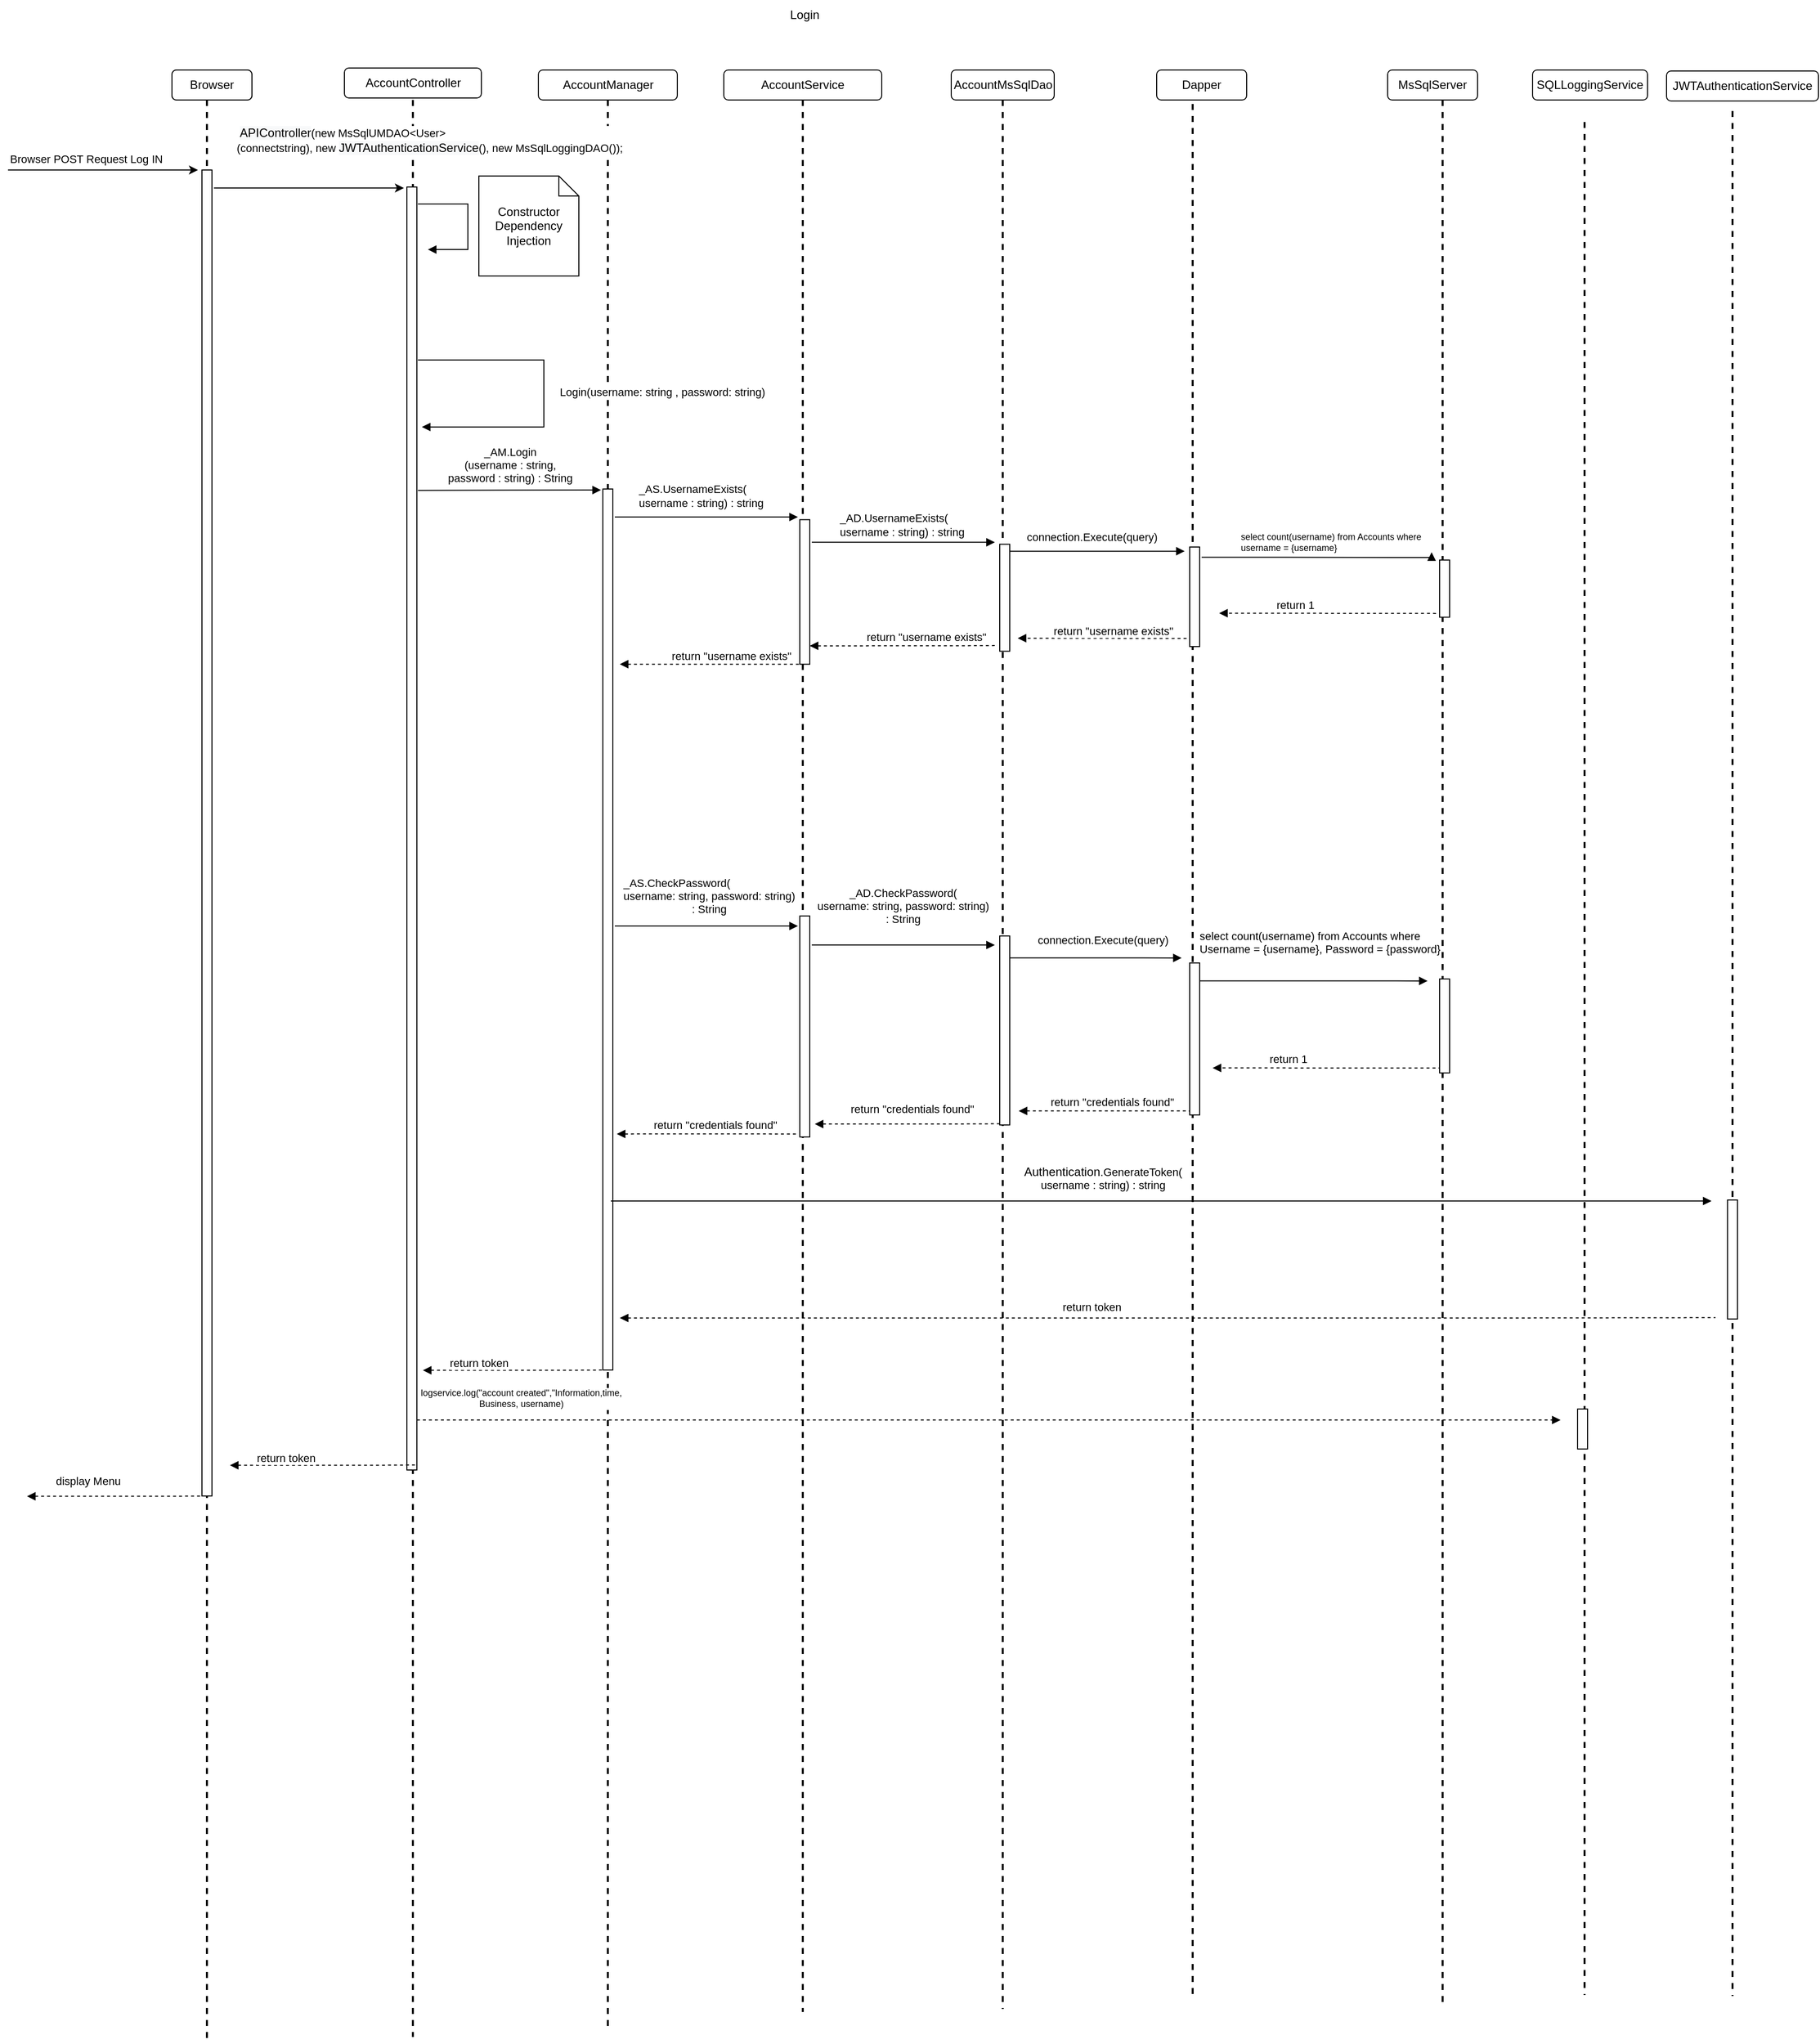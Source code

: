 <mxfile version="16.6.1" type="device" pages="4"><diagram name="Login" id="i9bcnFp3U_MYHvov4o6U"><mxGraphModel dx="946" dy="571" grid="0" gridSize="10" guides="1" tooltips="1" connect="1" arrows="1" fold="1" page="1" pageScale="1" pageWidth="850" pageHeight="1100" math="0" shadow="0"><root><mxCell id="ThcDrd2SQLCymgC08uAy-0"/><mxCell id="ThcDrd2SQLCymgC08uAy-1" parent="ThcDrd2SQLCymgC08uAy-0"/><mxCell id="ThcDrd2SQLCymgC08uAy-2" value="AccountController" style="rounded=1;whiteSpace=wrap;html=1;" parent="ThcDrd2SQLCymgC08uAy-1" vertex="1"><mxGeometry x="386.5" y="88" width="137" height="30" as="geometry"/></mxCell><mxCell id="ThcDrd2SQLCymgC08uAy-5" value="AccountService" style="rounded=1;whiteSpace=wrap;html=1;" parent="ThcDrd2SQLCymgC08uAy-1" vertex="1"><mxGeometry x="766" y="90" width="158" height="30" as="geometry"/></mxCell><mxCell id="ThcDrd2SQLCymgC08uAy-6" value="MsSqlServer" style="rounded=1;whiteSpace=wrap;html=1;" parent="ThcDrd2SQLCymgC08uAy-1" vertex="1"><mxGeometry x="1430" y="90" width="90" height="30" as="geometry"/></mxCell><mxCell id="ThcDrd2SQLCymgC08uAy-7" value="AccountManager" style="rounded=1;whiteSpace=wrap;html=1;" parent="ThcDrd2SQLCymgC08uAy-1" vertex="1"><mxGeometry x="580.5" y="90" width="139" height="30" as="geometry"/></mxCell><mxCell id="ThcDrd2SQLCymgC08uAy-8" value="" style="line;strokeWidth=2;direction=south;html=1;dashed=1;" parent="ThcDrd2SQLCymgC08uAy-1" vertex="1"><mxGeometry x="450" y="120" width="10" height="1937" as="geometry"/></mxCell><mxCell id="ThcDrd2SQLCymgC08uAy-9" value="" style="line;strokeWidth=2;direction=south;html=1;dashed=1;" parent="ThcDrd2SQLCymgC08uAy-1" vertex="1"><mxGeometry x="645" y="120" width="10" height="1929" as="geometry"/></mxCell><mxCell id="ThcDrd2SQLCymgC08uAy-10" value="" style="line;strokeWidth=2;direction=south;html=1;dashed=1;" parent="ThcDrd2SQLCymgC08uAy-1" vertex="1"><mxGeometry x="840" y="120" width="10" height="1912" as="geometry"/></mxCell><mxCell id="ThcDrd2SQLCymgC08uAy-11" value="" style="line;strokeWidth=2;direction=south;html=1;dashed=1;" parent="ThcDrd2SQLCymgC08uAy-1" vertex="1"><mxGeometry x="1480" y="120" width="10" height="1908" as="geometry"/></mxCell><mxCell id="ThcDrd2SQLCymgC08uAy-14" value="Login" style="text;html=1;strokeColor=none;fillColor=none;align=center;verticalAlign=middle;whiteSpace=wrap;rounded=0;" parent="ThcDrd2SQLCymgC08uAy-1" vertex="1"><mxGeometry x="776" y="20" width="142" height="30" as="geometry"/></mxCell><mxCell id="ThcDrd2SQLCymgC08uAy-15" value="AccountMsSqlDao" style="rounded=1;whiteSpace=wrap;html=1;" parent="ThcDrd2SQLCymgC08uAy-1" vertex="1"><mxGeometry x="993.5" y="90" width="103" height="30" as="geometry"/></mxCell><mxCell id="ThcDrd2SQLCymgC08uAy-16" value="" style="line;strokeWidth=2;direction=south;html=1;dashed=1;" parent="ThcDrd2SQLCymgC08uAy-1" vertex="1"><mxGeometry x="1040" y="120" width="10" height="1909" as="geometry"/></mxCell><mxCell id="U1GoDCmbpJSXxxVDr5sf-14" value="" style="line;strokeWidth=2;direction=south;html=1;dashed=1;" parent="ThcDrd2SQLCymgC08uAy-1" vertex="1"><mxGeometry x="1622" y="142" width="10" height="1873" as="geometry"/></mxCell><mxCell id="U1GoDCmbpJSXxxVDr5sf-16" value="SQLLoggingService" style="rounded=1;whiteSpace=wrap;html=1;" parent="ThcDrd2SQLCymgC08uAy-1" vertex="1"><mxGeometry x="1575" y="90" width="115" height="30" as="geometry"/></mxCell><mxCell id="NEM8aGSK17-UuzL-p9jR-5" value="Program.cs" style="rounded=1;whiteSpace=wrap;html=1;" parent="ThcDrd2SQLCymgC08uAy-1" vertex="1"><mxGeometry x="214" y="90" width="80" height="30" as="geometry"/></mxCell><mxCell id="NEM8aGSK17-UuzL-p9jR-6" value="" style="line;strokeWidth=2;direction=south;html=1;dashed=1;" parent="ThcDrd2SQLCymgC08uAy-1" vertex="1"><mxGeometry x="244" y="120" width="10" height="1942" as="geometry"/></mxCell><mxCell id="NEM8aGSK17-UuzL-p9jR-7" value="" style="html=1;points=[];perimeter=orthogonalPerimeter;" parent="ThcDrd2SQLCymgC08uAy-1" vertex="1"><mxGeometry x="244" y="190" width="10" height="1326" as="geometry"/></mxCell><mxCell id="j05MlR3UfKgSmhzreVFP-35" value="" style="html=1;points=[];perimeter=orthogonalPerimeter;" parent="ThcDrd2SQLCymgC08uAy-1" vertex="1"><mxGeometry x="449" y="207" width="10" height="1283" as="geometry"/></mxCell><mxCell id="j05MlR3UfKgSmhzreVFP-48" value="" style="line;strokeWidth=2;direction=south;html=1;dashed=1;" parent="ThcDrd2SQLCymgC08uAy-1" vertex="1"><mxGeometry x="1230" y="124" width="10" height="1894" as="geometry"/></mxCell><mxCell id="j05MlR3UfKgSmhzreVFP-52" value="Dapper" style="rounded=1;whiteSpace=wrap;html=1;" parent="ThcDrd2SQLCymgC08uAy-1" vertex="1"><mxGeometry x="1199" y="90" width="90" height="30" as="geometry"/></mxCell><mxCell id="_E76gX1jbCeVuPR9cb-m-0" value="" style="line;strokeWidth=2;direction=south;html=1;dashed=1;" parent="ThcDrd2SQLCymgC08uAy-1" vertex="1"><mxGeometry x="1770" y="131" width="10" height="1885" as="geometry"/></mxCell><mxCell id="_E76gX1jbCeVuPR9cb-m-1" value="JWTAuthenticationService" style="rounded=1;whiteSpace=wrap;html=1;" parent="ThcDrd2SQLCymgC08uAy-1" vertex="1"><mxGeometry x="1709" y="91" width="152" height="30" as="geometry"/></mxCell><mxCell id="km8THFaz6tmkAq6cuWb--2" value="Browser" style="rounded=1;whiteSpace=wrap;html=1;" parent="ThcDrd2SQLCymgC08uAy-1" vertex="1"><mxGeometry x="214" y="90" width="80" height="30" as="geometry"/></mxCell><mxCell id="km8THFaz6tmkAq6cuWb--3" value="" style="endArrow=classic;html=1;rounded=0;" parent="ThcDrd2SQLCymgC08uAy-1" edge="1"><mxGeometry width="50" height="50" relative="1" as="geometry"><mxPoint x="50" y="190" as="sourcePoint"/><mxPoint x="240" y="190" as="targetPoint"/></mxGeometry></mxCell><mxCell id="km8THFaz6tmkAq6cuWb--4" value="&lt;div style=&quot;text-align: left&quot;&gt;Browser POST Request Log IN&lt;/div&gt;" style="edgeLabel;html=1;align=center;verticalAlign=middle;resizable=0;points=[];" parent="km8THFaz6tmkAq6cuWb--3" vertex="1" connectable="0"><mxGeometry x="0.567" y="-1" relative="1" as="geometry"><mxPoint x="-71" y="-12" as="offset"/></mxGeometry></mxCell><mxCell id="km8THFaz6tmkAq6cuWb--5" value="" style="endArrow=classic;html=1;rounded=0;" parent="ThcDrd2SQLCymgC08uAy-1" edge="1"><mxGeometry width="50" height="50" relative="1" as="geometry"><mxPoint x="256" y="208" as="sourcePoint"/><mxPoint x="446" y="208" as="targetPoint"/></mxGeometry></mxCell><mxCell id="km8THFaz6tmkAq6cuWb--6" value="&lt;div style=&quot;text-align: left&quot;&gt;&lt;div&gt;&amp;nbsp;&lt;span style=&quot;font-size: 12px ; text-align: center ; background-color: rgb(248 , 249 , 250)&quot;&gt;APIController&lt;/span&gt;(new MsSqlUMDAO&amp;lt;User&amp;gt;&lt;br&gt;&lt;/div&gt;&lt;div&gt;(connectstring), new&amp;nbsp;&lt;span style=&quot;font-size: 12px ; text-align: center ; background-color: rgb(248 , 249 , 250)&quot;&gt;JWTAuthenticationService&lt;/span&gt;(),&lt;span style=&quot;text-align: left&quot;&gt; new MsSqlLoggingDAO()&lt;/span&gt;);&amp;nbsp;&lt;/div&gt;&lt;/div&gt;" style="edgeLabel;html=1;align=center;verticalAlign=middle;resizable=0;points=[];" parent="km8THFaz6tmkAq6cuWb--5" vertex="1" connectable="0"><mxGeometry x="0.567" y="-1" relative="1" as="geometry"><mxPoint x="68" y="-49" as="offset"/></mxGeometry></mxCell><mxCell id="km8THFaz6tmkAq6cuWb--7" value="" style="endArrow=block;endFill=1;html=1;edgeStyle=orthogonalEdgeStyle;align=left;verticalAlign=top;rounded=0;" parent="ThcDrd2SQLCymgC08uAy-1" edge="1"><mxGeometry x="-1" relative="1" as="geometry"><mxPoint x="460" y="224.03" as="sourcePoint"/><mxPoint x="470" y="269.53" as="targetPoint"/><Array as="points"><mxPoint x="510" y="224.03"/><mxPoint x="510" y="269.03"/></Array></mxGeometry></mxCell><mxCell id="km8THFaz6tmkAq6cuWb--8" value="Constructor Dependency Injection" style="shape=note;size=20;whiteSpace=wrap;html=1;" parent="ThcDrd2SQLCymgC08uAy-1" vertex="1"><mxGeometry x="521" y="196" width="100" height="100" as="geometry"/></mxCell><mxCell id="km8THFaz6tmkAq6cuWb--9" value="Login(username: string , password: string)" style="endArrow=block;endFill=1;html=1;edgeStyle=orthogonalEdgeStyle;align=left;verticalAlign=top;rounded=0;" parent="ThcDrd2SQLCymgC08uAy-1" edge="1"><mxGeometry x="-0.082" y="14" relative="1" as="geometry"><mxPoint x="460" y="380" as="sourcePoint"/><mxPoint x="464" y="447" as="targetPoint"/><Array as="points"><mxPoint x="586" y="380"/><mxPoint x="586" y="447"/></Array><mxPoint as="offset"/></mxGeometry></mxCell><mxCell id="km8THFaz6tmkAq6cuWb--10" value="" style="html=1;points=[];perimeter=orthogonalPerimeter;" parent="ThcDrd2SQLCymgC08uAy-1" vertex="1"><mxGeometry x="645" y="509" width="10" height="881" as="geometry"/></mxCell><mxCell id="km8THFaz6tmkAq6cuWb--11" value="" style="endArrow=none;endFill=0;html=1;edgeStyle=orthogonalEdgeStyle;align=left;verticalAlign=top;rounded=0;startArrow=block;startFill=1;dashed=1;" parent="ThcDrd2SQLCymgC08uAy-1" edge="1"><mxGeometry x="-1" relative="1" as="geometry"><mxPoint x="272" y="1485.26" as="sourcePoint"/><mxPoint x="457" y="1485.0" as="targetPoint"/><Array as="points"><mxPoint x="412" y="1485"/><mxPoint x="412" y="1485"/></Array></mxGeometry></mxCell><mxCell id="km8THFaz6tmkAq6cuWb--12" value="return token" style="edgeLabel;resizable=0;html=1;align=left;verticalAlign=bottom;" parent="km8THFaz6tmkAq6cuWb--11" connectable="0" vertex="1"><mxGeometry x="-1" relative="1" as="geometry"><mxPoint x="25" y="1" as="offset"/></mxGeometry></mxCell><mxCell id="km8THFaz6tmkAq6cuWb--13" value="" style="endArrow=block;endFill=1;html=1;edgeStyle=orthogonalEdgeStyle;align=left;verticalAlign=top;rounded=0;exitX=1.133;exitY=0.18;exitDx=0;exitDy=0;exitPerimeter=0;entryX=-0.055;entryY=0.009;entryDx=0;entryDy=0;entryPerimeter=0;" parent="ThcDrd2SQLCymgC08uAy-1" edge="1"><mxGeometry x="-1" relative="1" as="geometry"><mxPoint x="657" y="537.01" as="sourcePoint"/><mxPoint x="840.12" y="537.01" as="targetPoint"/><Array as="points"><mxPoint x="840.67" y="537.38"/></Array></mxGeometry></mxCell><mxCell id="km8THFaz6tmkAq6cuWb--14" value="&lt;div style=&quot;text-align: left&quot;&gt;_AS.UsernameExists(&lt;/div&gt;&lt;span style=&quot;text-align: left&quot;&gt;username : string&lt;/span&gt;&lt;span style=&quot;text-align: left&quot;&gt;) : string&lt;/span&gt;" style="edgeLabel;html=1;align=center;verticalAlign=middle;resizable=0;points=[];labelBackgroundColor=none;" parent="km8THFaz6tmkAq6cuWb--13" vertex="1" connectable="0"><mxGeometry x="-0.323" relative="1" as="geometry"><mxPoint x="24" y="-21" as="offset"/></mxGeometry></mxCell><mxCell id="km8THFaz6tmkAq6cuWb--15" value="" style="html=1;points=[];perimeter=orthogonalPerimeter;" parent="ThcDrd2SQLCymgC08uAy-1" vertex="1"><mxGeometry x="842" y="539.67" width="10" height="144.56" as="geometry"/></mxCell><mxCell id="km8THFaz6tmkAq6cuWb--16" value="" style="endArrow=none;endFill=0;html=1;edgeStyle=orthogonalEdgeStyle;align=left;verticalAlign=top;rounded=0;startArrow=block;startFill=1;dashed=1;" parent="ThcDrd2SQLCymgC08uAy-1" edge="1"><mxGeometry x="-1" relative="1" as="geometry"><mxPoint x="662" y="684.23" as="sourcePoint"/><mxPoint x="842" y="684.28" as="targetPoint"/><Array as="points"><mxPoint x="797" y="684.23"/><mxPoint x="797" y="684.23"/></Array></mxGeometry></mxCell><mxCell id="km8THFaz6tmkAq6cuWb--17" value="return &quot;username exists&quot;" style="edgeLabel;resizable=0;html=1;align=left;verticalAlign=bottom;" parent="km8THFaz6tmkAq6cuWb--16" connectable="0" vertex="1"><mxGeometry x="-1" relative="1" as="geometry"><mxPoint x="50" as="offset"/></mxGeometry></mxCell><mxCell id="km8THFaz6tmkAq6cuWb--18" value="" style="endArrow=block;endFill=1;html=1;edgeStyle=orthogonalEdgeStyle;align=left;verticalAlign=top;rounded=0;exitX=1.133;exitY=0.18;exitDx=0;exitDy=0;exitPerimeter=0;entryX=-0.055;entryY=0.009;entryDx=0;entryDy=0;entryPerimeter=0;" parent="ThcDrd2SQLCymgC08uAy-1" edge="1"><mxGeometry x="-1" relative="1" as="geometry"><mxPoint x="854.0" y="562.21" as="sourcePoint"/><mxPoint x="1037.12" y="562.25" as="targetPoint"/><Array as="points"><mxPoint x="1037.67" y="562.62"/></Array></mxGeometry></mxCell><mxCell id="km8THFaz6tmkAq6cuWb--19" value="&lt;div style=&quot;text-align: left&quot;&gt;&lt;div&gt;_AD.UsernameExists(&lt;/div&gt;username : string) : string&lt;br&gt;&lt;/div&gt;" style="edgeLabel;html=1;align=center;verticalAlign=middle;resizable=0;points=[];" parent="km8THFaz6tmkAq6cuWb--18" vertex="1" connectable="0"><mxGeometry x="-0.323" relative="1" as="geometry"><mxPoint x="28" y="-17" as="offset"/></mxGeometry></mxCell><mxCell id="km8THFaz6tmkAq6cuWb--20" value="" style="html=1;points=[];perimeter=orthogonalPerimeter;" parent="ThcDrd2SQLCymgC08uAy-1" vertex="1"><mxGeometry x="1042" y="564.23" width="10" height="107" as="geometry"/></mxCell><mxCell id="km8THFaz6tmkAq6cuWb--21" value="" style="html=1;points=[];perimeter=orthogonalPerimeter;" parent="ThcDrd2SQLCymgC08uAy-1" vertex="1"><mxGeometry x="1482" y="580.06" width="10" height="57.17" as="geometry"/></mxCell><mxCell id="km8THFaz6tmkAq6cuWb--22" value="&lt;br&gt;" style="endArrow=block;endFill=1;html=1;edgeStyle=orthogonalEdgeStyle;align=left;verticalAlign=top;rounded=0;exitX=1.133;exitY=0.18;exitDx=0;exitDy=0;exitPerimeter=0;" parent="ThcDrd2SQLCymgC08uAy-1" edge="1"><mxGeometry x="1" y="37" relative="1" as="geometry"><mxPoint x="1052" y="571.24" as="sourcePoint"/><mxPoint x="1227" y="571.23" as="targetPoint"/><Array as="points"><mxPoint x="1135" y="571.53"/><mxPoint x="1217" y="571.53"/></Array><mxPoint y="3" as="offset"/></mxGeometry></mxCell><mxCell id="km8THFaz6tmkAq6cuWb--23" value="connection.Execute(query)" style="edgeLabel;html=1;align=center;verticalAlign=middle;resizable=0;points=[];" parent="km8THFaz6tmkAq6cuWb--22" vertex="1" connectable="0"><mxGeometry x="-0.161" y="-5" relative="1" as="geometry"><mxPoint x="8" y="-19" as="offset"/></mxGeometry></mxCell><mxCell id="km8THFaz6tmkAq6cuWb--24" value="" style="endArrow=none;endFill=0;html=1;edgeStyle=orthogonalEdgeStyle;align=left;verticalAlign=top;rounded=0;startArrow=block;startFill=1;dashed=1;" parent="ThcDrd2SQLCymgC08uAy-1" edge="1"><mxGeometry x="-1" relative="1" as="geometry"><mxPoint x="852" y="665.82" as="sourcePoint"/><mxPoint x="1037" y="665.56" as="targetPoint"/><Array as="points"><mxPoint x="992" y="665.51"/><mxPoint x="992" y="665.51"/></Array></mxGeometry></mxCell><mxCell id="km8THFaz6tmkAq6cuWb--25" value="return &quot;username exists&quot;" style="edgeLabel;resizable=0;html=1;align=left;verticalAlign=bottom;" parent="km8THFaz6tmkAq6cuWb--24" connectable="0" vertex="1"><mxGeometry x="-1" relative="1" as="geometry"><mxPoint x="55" as="offset"/></mxGeometry></mxCell><mxCell id="km8THFaz6tmkAq6cuWb--26" value="" style="endArrow=block;endFill=1;html=1;edgeStyle=orthogonalEdgeStyle;align=left;verticalAlign=top;rounded=0;exitX=1.133;exitY=0.18;exitDx=0;exitDy=0;exitPerimeter=0;entryX=-0.055;entryY=0.009;entryDx=0;entryDy=0;entryPerimeter=0;" parent="ThcDrd2SQLCymgC08uAy-1" edge="1"><mxGeometry x="-1" relative="1" as="geometry"><mxPoint x="657" y="945.98" as="sourcePoint"/><mxPoint x="840.12" y="946.02" as="targetPoint"/><Array as="points"><mxPoint x="840.67" y="946.39"/></Array></mxGeometry></mxCell><mxCell id="km8THFaz6tmkAq6cuWb--27" value="&lt;div style=&quot;text-align: left&quot;&gt;_AS.CheckPassword(&lt;/div&gt;&lt;div&gt;&lt;span style=&quot;text-align: left&quot;&gt;username: string, password: string&lt;/span&gt;&lt;span style=&quot;text-align: left&quot;&gt;) &lt;br&gt;&lt;/span&gt;&lt;/div&gt;&lt;div&gt;&lt;span style=&quot;text-align: left&quot;&gt;: String&lt;/span&gt;&lt;/div&gt;&lt;div&gt;&lt;span style=&quot;text-align: left&quot;&gt;&lt;/span&gt;&lt;/div&gt;" style="edgeLabel;html=1;align=center;verticalAlign=middle;resizable=0;points=[];" parent="km8THFaz6tmkAq6cuWb--26" vertex="1" connectable="0"><mxGeometry x="-0.323" relative="1" as="geometry"><mxPoint x="32" y="-30" as="offset"/></mxGeometry></mxCell><mxCell id="km8THFaz6tmkAq6cuWb--28" value="" style="html=1;points=[];perimeter=orthogonalPerimeter;" parent="ThcDrd2SQLCymgC08uAy-1" vertex="1"><mxGeometry x="842" y="935.98" width="10" height="220.96" as="geometry"/></mxCell><mxCell id="km8THFaz6tmkAq6cuWb--29" value="" style="endArrow=block;endFill=1;html=1;edgeStyle=orthogonalEdgeStyle;align=left;verticalAlign=top;rounded=0;exitX=1.133;exitY=0.18;exitDx=0;exitDy=0;exitPerimeter=0;entryX=-0.055;entryY=0.009;entryDx=0;entryDy=0;entryPerimeter=0;" parent="ThcDrd2SQLCymgC08uAy-1" edge="1"><mxGeometry x="-1" relative="1" as="geometry"><mxPoint x="854.0" y="965" as="sourcePoint"/><mxPoint x="1037.12" y="964.98" as="targetPoint"/><Array as="points"><mxPoint x="1037.67" y="965.35"/></Array></mxGeometry></mxCell><mxCell id="km8THFaz6tmkAq6cuWb--30" value="_AD.CheckPassword(&lt;div&gt;&lt;span style=&quot;text-align: left&quot;&gt;username: string, password: string&lt;/span&gt;&lt;span style=&quot;text-align: left&quot;&gt;) &lt;br&gt;&lt;/span&gt;&lt;/div&gt;&lt;div&gt;&lt;span style=&quot;text-align: left&quot;&gt;: String&lt;/span&gt;&lt;/div&gt;" style="edgeLabel;html=1;align=center;verticalAlign=middle;resizable=0;points=[];" parent="km8THFaz6tmkAq6cuWb--29" vertex="1" connectable="0"><mxGeometry x="-0.323" relative="1" as="geometry"><mxPoint x="29" y="-39" as="offset"/></mxGeometry></mxCell><mxCell id="km8THFaz6tmkAq6cuWb--31" value="" style="html=1;points=[];perimeter=orthogonalPerimeter;" parent="ThcDrd2SQLCymgC08uAy-1" vertex="1"><mxGeometry x="1042" y="955.94" width="10" height="189" as="geometry"/></mxCell><mxCell id="km8THFaz6tmkAq6cuWb--32" value="" style="html=1;points=[];perimeter=orthogonalPerimeter;" parent="ThcDrd2SQLCymgC08uAy-1" vertex="1"><mxGeometry x="1482" y="998.94" width="10" height="94" as="geometry"/></mxCell><mxCell id="km8THFaz6tmkAq6cuWb--33" value="" style="endArrow=block;endFill=1;html=1;edgeStyle=orthogonalEdgeStyle;align=left;verticalAlign=top;rounded=0;exitX=1.133;exitY=0.18;exitDx=0;exitDy=0;exitPerimeter=0;" parent="ThcDrd2SQLCymgC08uAy-1" edge="1"><mxGeometry x="-1" relative="1" as="geometry"><mxPoint x="1052" y="964.94" as="sourcePoint"/><mxPoint x="1224" y="977.94" as="targetPoint"/><Array as="points"><mxPoint x="1052" y="977.87"/></Array></mxGeometry></mxCell><mxCell id="km8THFaz6tmkAq6cuWb--34" value="connection.Execute(query)" style="edgeLabel;html=1;align=center;verticalAlign=middle;resizable=0;points=[];" parent="km8THFaz6tmkAq6cuWb--33" vertex="1" connectable="0"><mxGeometry x="-0.116" y="4" relative="1" as="geometry"><mxPoint x="24" y="-14" as="offset"/></mxGeometry></mxCell><mxCell id="km8THFaz6tmkAq6cuWb--35" value="" style="endArrow=none;endFill=0;html=1;edgeStyle=orthogonalEdgeStyle;align=left;verticalAlign=top;rounded=0;startArrow=block;startFill=1;dashed=1;" parent="ThcDrd2SQLCymgC08uAy-1" edge="1"><mxGeometry x="-1" relative="1" as="geometry"><mxPoint x="857" y="1144.02" as="sourcePoint"/><mxPoint x="1042" y="1143.76" as="targetPoint"/><Array as="points"><mxPoint x="997" y="1143.71"/><mxPoint x="997" y="1143.71"/></Array></mxGeometry></mxCell><mxCell id="km8THFaz6tmkAq6cuWb--36" value="return &quot;credentials found&quot;" style="edgeLabel;resizable=0;html=1;align=left;verticalAlign=bottom;" parent="km8THFaz6tmkAq6cuWb--35" connectable="0" vertex="1"><mxGeometry x="-1" relative="1" as="geometry"><mxPoint x="34" y="-7" as="offset"/></mxGeometry></mxCell><mxCell id="km8THFaz6tmkAq6cuWb--37" value="" style="endArrow=none;endFill=0;html=1;edgeStyle=orthogonalEdgeStyle;align=left;verticalAlign=top;rounded=0;startArrow=block;startFill=1;dashed=1;" parent="ThcDrd2SQLCymgC08uAy-1" edge="1"><mxGeometry x="-1" relative="1" as="geometry"><mxPoint x="659.0" y="1153.94" as="sourcePoint"/><mxPoint x="839.0" y="1153.99" as="targetPoint"/><Array as="points"><mxPoint x="794" y="1153.94"/><mxPoint x="794" y="1153.94"/></Array></mxGeometry></mxCell><mxCell id="km8THFaz6tmkAq6cuWb--38" value="return &quot;credentials found&quot;" style="edgeLabel;resizable=0;html=1;align=left;verticalAlign=bottom;" parent="km8THFaz6tmkAq6cuWb--37" connectable="0" vertex="1"><mxGeometry x="-1" relative="1" as="geometry"><mxPoint x="35" as="offset"/></mxGeometry></mxCell><mxCell id="km8THFaz6tmkAq6cuWb--39" value="&lt;br&gt;&lt;div style=&quot;text-align: left&quot;&gt;select count(username) from Accounts where &lt;br&gt;&lt;/div&gt;&lt;div style=&quot;text-align: left&quot;&gt;username = {username}&lt;/div&gt;" style="text;html=1;align=center;verticalAlign=middle;resizable=0;points=[];autosize=1;strokeColor=none;fillColor=none;fontSize=9;" parent="ThcDrd2SQLCymgC08uAy-1" vertex="1"><mxGeometry x="1273" y="537.23" width="200" height="40" as="geometry"/></mxCell><mxCell id="km8THFaz6tmkAq6cuWb--40" value="" style="html=1;points=[];perimeter=orthogonalPerimeter;" parent="ThcDrd2SQLCymgC08uAy-1" vertex="1"><mxGeometry x="1620" y="1429" width="10" height="40" as="geometry"/></mxCell><mxCell id="km8THFaz6tmkAq6cuWb--41" value="" style="endArrow=none;endFill=0;html=1;edgeStyle=orthogonalEdgeStyle;align=left;verticalAlign=top;rounded=0;startArrow=block;startFill=1;dashed=1;" parent="ThcDrd2SQLCymgC08uAy-1" edge="1"><mxGeometry x="-1" relative="1" as="geometry"><mxPoint x="1261.5" y="633.23" as="sourcePoint"/><mxPoint x="1478.5" y="633.44" as="targetPoint"/><Array as="points"><mxPoint x="1267.5" y="633.23"/></Array></mxGeometry></mxCell><mxCell id="km8THFaz6tmkAq6cuWb--42" value="return 1" style="edgeLabel;resizable=0;html=1;align=left;verticalAlign=bottom;" parent="km8THFaz6tmkAq6cuWb--41" connectable="0" vertex="1"><mxGeometry x="-1" relative="1" as="geometry"><mxPoint x="55" as="offset"/></mxGeometry></mxCell><mxCell id="km8THFaz6tmkAq6cuWb--43" value="" style="html=1;points=[];perimeter=orthogonalPerimeter;" parent="ThcDrd2SQLCymgC08uAy-1" vertex="1"><mxGeometry x="1232" y="567.02" width="10" height="99.54" as="geometry"/></mxCell><mxCell id="km8THFaz6tmkAq6cuWb--44" value="" style="html=1;points=[];perimeter=orthogonalPerimeter;" parent="ThcDrd2SQLCymgC08uAy-1" vertex="1"><mxGeometry x="1232" y="982.94" width="10" height="152" as="geometry"/></mxCell><mxCell id="km8THFaz6tmkAq6cuWb--45" value="" style="endArrow=block;endFill=1;html=1;edgeStyle=orthogonalEdgeStyle;align=left;verticalAlign=top;rounded=0;exitX=1.133;exitY=0.18;exitDx=0;exitDy=0;exitPerimeter=0;entryX=-0.055;entryY=0.009;entryDx=0;entryDy=0;entryPerimeter=0;" parent="ThcDrd2SQLCymgC08uAy-1" edge="1"><mxGeometry x="-1" relative="1" as="geometry"><mxPoint x="460.0" y="510.37" as="sourcePoint"/><mxPoint x="643.12" y="510" as="targetPoint"/><Array as="points"><mxPoint x="643.67" y="510.37"/></Array></mxGeometry></mxCell><mxCell id="km8THFaz6tmkAq6cuWb--46" value="_AM.Login&lt;br&gt;&lt;div&gt;(username : string, &lt;br&gt;&lt;/div&gt;&lt;div&gt;password : string) : String&lt;/div&gt;" style="edgeLabel;html=1;align=center;verticalAlign=middle;resizable=0;points=[];" parent="km8THFaz6tmkAq6cuWb--45" vertex="1" connectable="0"><mxGeometry x="-0.158" y="2" relative="1" as="geometry"><mxPoint x="15" y="-23" as="offset"/></mxGeometry></mxCell><mxCell id="km8THFaz6tmkAq6cuWb--47" value="&lt;br&gt;" style="endArrow=block;endFill=1;html=1;edgeStyle=orthogonalEdgeStyle;align=left;verticalAlign=top;rounded=0;exitX=1.133;exitY=0.18;exitDx=0;exitDy=0;exitPerimeter=0;" parent="ThcDrd2SQLCymgC08uAy-1" edge="1"><mxGeometry x="1" y="37" relative="1" as="geometry"><mxPoint x="1244" y="577.27" as="sourcePoint"/><mxPoint x="1474" y="572.23" as="targetPoint"/><Array as="points"><mxPoint x="1327" y="577.56"/><mxPoint x="1409" y="577.56"/></Array><mxPoint y="3" as="offset"/></mxGeometry></mxCell><mxCell id="km8THFaz6tmkAq6cuWb--48" value="" style="endArrow=none;endFill=0;html=1;edgeStyle=orthogonalEdgeStyle;align=left;verticalAlign=top;rounded=0;startArrow=block;startFill=1;dashed=1;" parent="ThcDrd2SQLCymgC08uAy-1" edge="1"><mxGeometry x="-1" relative="1" as="geometry"><mxPoint x="1060" y="658.23" as="sourcePoint"/><mxPoint x="1229" y="658.4" as="targetPoint"/><Array as="points"><mxPoint x="1066" y="658.23"/></Array></mxGeometry></mxCell><mxCell id="km8THFaz6tmkAq6cuWb--49" value="return &quot;username exists&quot;" style="edgeLabel;resizable=0;html=1;align=left;verticalAlign=bottom;" parent="km8THFaz6tmkAq6cuWb--48" connectable="0" vertex="1"><mxGeometry x="-1" relative="1" as="geometry"><mxPoint x="34" y="1" as="offset"/></mxGeometry></mxCell><mxCell id="km8THFaz6tmkAq6cuWb--50" value="" style="endArrow=block;endFill=1;html=1;edgeStyle=orthogonalEdgeStyle;align=left;verticalAlign=top;rounded=0;exitX=1.133;exitY=0.18;exitDx=0;exitDy=0;exitPerimeter=0;" parent="ThcDrd2SQLCymgC08uAy-1" edge="1"><mxGeometry x="-1" relative="1" as="geometry"><mxPoint x="1242" y="987.94" as="sourcePoint"/><mxPoint x="1470" y="1000.94" as="targetPoint"/><Array as="points"><mxPoint x="1242" y="1000.87"/></Array></mxGeometry></mxCell><mxCell id="km8THFaz6tmkAq6cuWb--51" value="&lt;br&gt;&lt;div style=&quot;text-align: left&quot;&gt;select count(username) from Accounts where &lt;br&gt;&lt;/div&gt;&lt;div style=&quot;text-align: left&quot;&gt;Username = {username}, Password = {password}&lt;br&gt;&lt;/div&gt;" style="edgeLabel;html=1;align=center;verticalAlign=middle;resizable=0;points=[];" parent="km8THFaz6tmkAq6cuWb--50" vertex="1" connectable="0"><mxGeometry x="-0.436" y="-1" relative="1" as="geometry"><mxPoint x="65" y="-46" as="offset"/></mxGeometry></mxCell><mxCell id="km8THFaz6tmkAq6cuWb--52" value="" style="endArrow=none;endFill=0;html=1;edgeStyle=orthogonalEdgeStyle;align=left;verticalAlign=top;rounded=0;startArrow=block;startFill=1;dashed=1;entryX=-0.4;entryY=0.638;entryDx=0;entryDy=0;entryPerimeter=0;" parent="ThcDrd2SQLCymgC08uAy-1" edge="1"><mxGeometry x="-1" relative="1" as="geometry"><mxPoint x="1255" y="1087.94" as="sourcePoint"/><mxPoint x="1482" y="1088.02" as="targetPoint"/><Array as="points"><mxPoint x="1261" y="1087.94"/></Array></mxGeometry></mxCell><mxCell id="km8THFaz6tmkAq6cuWb--53" value="return 1" style="edgeLabel;resizable=0;html=1;align=left;verticalAlign=bottom;" parent="km8THFaz6tmkAq6cuWb--52" connectable="0" vertex="1"><mxGeometry x="-1" relative="1" as="geometry"><mxPoint x="55" as="offset"/></mxGeometry></mxCell><mxCell id="km8THFaz6tmkAq6cuWb--54" value="" style="endArrow=none;endFill=0;html=1;edgeStyle=orthogonalEdgeStyle;align=left;verticalAlign=top;rounded=0;startArrow=block;startFill=1;dashed=1;" parent="ThcDrd2SQLCymgC08uAy-1" edge="1"><mxGeometry x="-1" relative="1" as="geometry"><mxPoint x="1061" y="1130.94" as="sourcePoint"/><mxPoint x="1232" y="1130.94" as="targetPoint"/><Array as="points"><mxPoint x="1187" y="1130.89"/><mxPoint x="1187" y="1130.89"/></Array></mxGeometry></mxCell><mxCell id="km8THFaz6tmkAq6cuWb--55" value="return &quot;credentials found&quot;" style="edgeLabel;resizable=0;html=1;align=left;verticalAlign=bottom;" parent="km8THFaz6tmkAq6cuWb--54" connectable="0" vertex="1"><mxGeometry x="-1" relative="1" as="geometry"><mxPoint x="30" as="offset"/></mxGeometry></mxCell><mxCell id="km8THFaz6tmkAq6cuWb--56" value="" style="endArrow=block;endFill=1;html=1;edgeStyle=orthogonalEdgeStyle;align=left;verticalAlign=top;rounded=0;startArrow=none;startFill=0;dashed=1;" parent="ThcDrd2SQLCymgC08uAy-1" edge="1"><mxGeometry x="-1" relative="1" as="geometry"><mxPoint x="459.0" y="1440" as="sourcePoint"/><mxPoint x="1603" y="1440" as="targetPoint"/><Array as="points"><mxPoint x="1105" y="1439.96"/></Array></mxGeometry></mxCell><mxCell id="km8THFaz6tmkAq6cuWb--57" value="&lt;div style=&quot;font-size: 9px ; text-align: center&quot;&gt;logservice.log(&quot;account created&quot;,&quot;Information,time,&lt;/div&gt;&lt;div style=&quot;font-size: 9px ; text-align: center&quot;&gt;Business, username)&lt;/div&gt;" style="edgeLabel;resizable=0;html=1;align=left;verticalAlign=bottom;" parent="km8THFaz6tmkAq6cuWb--56" connectable="0" vertex="1"><mxGeometry x="-1" relative="1" as="geometry"><mxPoint x="2" y="-9" as="offset"/></mxGeometry></mxCell><mxCell id="km8THFaz6tmkAq6cuWb--58" value="" style="endArrow=none;endFill=0;html=1;edgeStyle=orthogonalEdgeStyle;align=left;verticalAlign=top;rounded=0;startArrow=block;startFill=1;dashed=1;" parent="ThcDrd2SQLCymgC08uAy-1" edge="1"><mxGeometry x="-1" relative="1" as="geometry"><mxPoint x="69" y="1516.26" as="sourcePoint"/><mxPoint x="254" y="1516.0" as="targetPoint"/><Array as="points"><mxPoint x="209" y="1516.0"/><mxPoint x="209" y="1516.0"/></Array></mxGeometry></mxCell><mxCell id="km8THFaz6tmkAq6cuWb--59" value="display Menu" style="edgeLabel;resizable=0;html=1;align=left;verticalAlign=bottom;" parent="km8THFaz6tmkAq6cuWb--58" connectable="0" vertex="1"><mxGeometry x="-1" relative="1" as="geometry"><mxPoint x="27" y="-7" as="offset"/></mxGeometry></mxCell><mxCell id="km8THFaz6tmkAq6cuWb--80" value="" style="endArrow=block;endFill=1;html=1;edgeStyle=orthogonalEdgeStyle;align=left;verticalAlign=top;rounded=0;exitX=1.133;exitY=0.18;exitDx=0;exitDy=0;exitPerimeter=0;" parent="ThcDrd2SQLCymgC08uAy-1" edge="1"><mxGeometry x="-1" relative="1" as="geometry"><mxPoint x="653" y="1221.01" as="sourcePoint"/><mxPoint x="1754" y="1221" as="targetPoint"/><Array as="points"><mxPoint x="836.67" y="1221.38"/></Array></mxGeometry></mxCell><mxCell id="km8THFaz6tmkAq6cuWb--81" value="&lt;span style=&quot;font-size: 12px&quot;&gt;Authentication&lt;/span&gt;&lt;span style=&quot;background-color: rgb(255 , 255 , 255)&quot;&gt;.&lt;/span&gt;&lt;span style=&quot;text-align: left&quot;&gt;GenerateToken(&lt;/span&gt;&lt;span style=&quot;background-color: rgb(255 , 255 , 255)&quot;&gt;&lt;br&gt;&lt;/span&gt;&lt;span style=&quot;text-align: left&quot;&gt;username : string&lt;/span&gt;&lt;span style=&quot;text-align: left&quot;&gt;) : string&lt;/span&gt;" style="edgeLabel;html=1;align=center;verticalAlign=middle;resizable=0;points=[];labelBackgroundColor=none;" parent="km8THFaz6tmkAq6cuWb--80" vertex="1" connectable="0"><mxGeometry x="-0.323" relative="1" as="geometry"><mxPoint x="119" y="-23" as="offset"/></mxGeometry></mxCell><mxCell id="km8THFaz6tmkAq6cuWb--82" value="" style="html=1;points=[];perimeter=orthogonalPerimeter;" parent="ThcDrd2SQLCymgC08uAy-1" vertex="1"><mxGeometry x="1770" y="1220" width="10" height="119" as="geometry"/></mxCell><mxCell id="km8THFaz6tmkAq6cuWb--83" value="" style="endArrow=none;endFill=0;html=1;edgeStyle=orthogonalEdgeStyle;align=left;verticalAlign=top;rounded=0;startArrow=block;startFill=1;dashed=1;entryX=-0.4;entryY=0.638;entryDx=0;entryDy=0;entryPerimeter=0;" parent="ThcDrd2SQLCymgC08uAy-1" edge="1"><mxGeometry x="-1" relative="1" as="geometry"><mxPoint x="662" y="1338" as="sourcePoint"/><mxPoint x="1758" y="1337.64" as="targetPoint"/><Array as="points"><mxPoint x="1537" y="1337.56"/></Array></mxGeometry></mxCell><mxCell id="km8THFaz6tmkAq6cuWb--84" value="return token" style="edgeLabel;resizable=0;html=1;align=left;verticalAlign=bottom;" parent="km8THFaz6tmkAq6cuWb--83" connectable="0" vertex="1"><mxGeometry x="-1" relative="1" as="geometry"><mxPoint x="441" y="-3" as="offset"/></mxGeometry></mxCell><mxCell id="km8THFaz6tmkAq6cuWb--85" value="" style="endArrow=none;endFill=0;html=1;edgeStyle=orthogonalEdgeStyle;align=left;verticalAlign=top;rounded=0;startArrow=block;startFill=1;dashed=1;" parent="ThcDrd2SQLCymgC08uAy-1" edge="1"><mxGeometry x="-1" relative="1" as="geometry"><mxPoint x="465" y="1390.26" as="sourcePoint"/><mxPoint x="650" y="1390.0" as="targetPoint"/><Array as="points"><mxPoint x="605" y="1390"/><mxPoint x="605" y="1390"/></Array></mxGeometry></mxCell><mxCell id="km8THFaz6tmkAq6cuWb--86" value="return token" style="edgeLabel;resizable=0;html=1;align=left;verticalAlign=bottom;" parent="km8THFaz6tmkAq6cuWb--85" connectable="0" vertex="1"><mxGeometry x="-1" relative="1" as="geometry"><mxPoint x="25" y="1" as="offset"/></mxGeometry></mxCell></root></mxGraphModel></diagram><diagram id="sP-_uxpdvWLCicxu3S7d" name="Login (Incorrect Password)"><mxGraphModel dx="946" dy="571" grid="0" gridSize="10" guides="1" tooltips="1" connect="1" arrows="1" fold="1" page="1" pageScale="1" pageWidth="850" pageHeight="1100" background="none" math="0" shadow="0"><root><mxCell id="eId0Ro1EnKwtwGHf6G_C-0"/><mxCell id="eId0Ro1EnKwtwGHf6G_C-1" parent="eId0Ro1EnKwtwGHf6G_C-0"/><mxCell id="Dd39T8ZoHDEb3yBOW69M-6" value="" style="line;strokeWidth=2;direction=south;html=1;dashed=1;" parent="eId0Ro1EnKwtwGHf6G_C-1" vertex="1"><mxGeometry x="450" y="120" width="10" height="1738" as="geometry"/></mxCell><mxCell id="Dd39T8ZoHDEb3yBOW69M-7" value="" style="line;strokeWidth=2;direction=south;html=1;dashed=1;" parent="eId0Ro1EnKwtwGHf6G_C-1" vertex="1"><mxGeometry x="645" y="120" width="10" height="1738" as="geometry"/></mxCell><mxCell id="Dd39T8ZoHDEb3yBOW69M-8" value="" style="line;strokeWidth=2;direction=south;html=1;dashed=1;" parent="eId0Ro1EnKwtwGHf6G_C-1" vertex="1"><mxGeometry x="840" y="120" width="10" height="1726" as="geometry"/></mxCell><mxCell id="Dd39T8ZoHDEb3yBOW69M-9" value="" style="line;strokeWidth=2;direction=south;html=1;dashed=1;" parent="eId0Ro1EnKwtwGHf6G_C-1" vertex="1"><mxGeometry x="1480" y="120" width="10" height="1757" as="geometry"/></mxCell><mxCell id="Dd39T8ZoHDEb3yBOW69M-11" value="Login&lt;br&gt;&amp;nbsp;(Incorrect Password)" style="text;html=1;strokeColor=none;fillColor=none;align=center;verticalAlign=middle;whiteSpace=wrap;rounded=0;" parent="eId0Ro1EnKwtwGHf6G_C-1" vertex="1"><mxGeometry x="776" y="20" width="142" height="30" as="geometry"/></mxCell><mxCell id="Dd39T8ZoHDEb3yBOW69M-13" value="" style="line;strokeWidth=2;direction=south;html=1;dashed=1;" parent="eId0Ro1EnKwtwGHf6G_C-1" vertex="1"><mxGeometry x="1040" y="120" width="10" height="1746" as="geometry"/></mxCell><mxCell id="Dd39T8ZoHDEb3yBOW69M-14" value="" style="html=1;points=[];perimeter=orthogonalPerimeter;" parent="eId0Ro1EnKwtwGHf6G_C-1" vertex="1"><mxGeometry x="645" y="976" width="10" height="670" as="geometry"/></mxCell><mxCell id="Dd39T8ZoHDEb3yBOW69M-15" value="" style="endArrow=none;endFill=0;html=1;edgeStyle=orthogonalEdgeStyle;align=left;verticalAlign=top;rounded=0;startArrow=block;startFill=1;dashed=1;" parent="eId0Ro1EnKwtwGHf6G_C-1" edge="1"><mxGeometry x="-1" relative="1" as="geometry"><mxPoint x="268" y="1715.26" as="sourcePoint"/><mxPoint x="453" y="1715.0" as="targetPoint"/><Array as="points"><mxPoint x="408" y="1715"/><mxPoint x="408" y="1715"/></Array></mxGeometry></mxCell><mxCell id="Dd39T8ZoHDEb3yBOW69M-16" value="return &quot;incorrect user/pass&quot;" style="edgeLabel;resizable=0;html=1;align=left;verticalAlign=bottom;" parent="Dd39T8ZoHDEb3yBOW69M-15" connectable="0" vertex="1"><mxGeometry x="-1" relative="1" as="geometry"><mxPoint x="25" y="1" as="offset"/></mxGeometry></mxCell><mxCell id="Dd39T8ZoHDEb3yBOW69M-17" value="" style="endArrow=block;endFill=1;html=1;edgeStyle=orthogonalEdgeStyle;align=left;verticalAlign=top;rounded=0;exitX=1.133;exitY=0.18;exitDx=0;exitDy=0;exitPerimeter=0;entryX=-0.055;entryY=0.009;entryDx=0;entryDy=0;entryPerimeter=0;" parent="eId0Ro1EnKwtwGHf6G_C-1" edge="1"><mxGeometry x="-1" relative="1" as="geometry"><mxPoint x="657" y="1004.01" as="sourcePoint"/><mxPoint x="840.12" y="1004.01" as="targetPoint"/><Array as="points"><mxPoint x="840.67" y="1004.38"/></Array></mxGeometry></mxCell><mxCell id="Dd39T8ZoHDEb3yBOW69M-18" value="&lt;div style=&quot;text-align: left&quot;&gt;_AS.UsernameExists(&lt;/div&gt;&lt;span style=&quot;text-align: left&quot;&gt;username : string&lt;/span&gt;&lt;span style=&quot;text-align: left&quot;&gt;) : string&lt;/span&gt;" style="edgeLabel;html=1;align=center;verticalAlign=middle;resizable=0;points=[];labelBackgroundColor=none;" parent="Dd39T8ZoHDEb3yBOW69M-17" vertex="1" connectable="0"><mxGeometry x="-0.323" relative="1" as="geometry"><mxPoint x="24" y="-21" as="offset"/></mxGeometry></mxCell><mxCell id="Dd39T8ZoHDEb3yBOW69M-19" value="" style="html=1;points=[];perimeter=orthogonalPerimeter;" parent="eId0Ro1EnKwtwGHf6G_C-1" vertex="1"><mxGeometry x="842" y="1006.67" width="10" height="144.56" as="geometry"/></mxCell><mxCell id="Dd39T8ZoHDEb3yBOW69M-20" value="" style="endArrow=none;endFill=0;html=1;edgeStyle=orthogonalEdgeStyle;align=left;verticalAlign=top;rounded=0;startArrow=block;startFill=1;dashed=1;" parent="eId0Ro1EnKwtwGHf6G_C-1" edge="1"><mxGeometry x="-1" relative="1" as="geometry"><mxPoint x="662" y="1151.23" as="sourcePoint"/><mxPoint x="842" y="1151.28" as="targetPoint"/><Array as="points"><mxPoint x="797" y="1151.23"/><mxPoint x="797" y="1151.23"/></Array></mxGeometry></mxCell><mxCell id="Dd39T8ZoHDEb3yBOW69M-21" value="return &quot;username exists&quot;" style="edgeLabel;resizable=0;html=1;align=left;verticalAlign=bottom;" parent="Dd39T8ZoHDEb3yBOW69M-20" connectable="0" vertex="1"><mxGeometry x="-1" relative="1" as="geometry"><mxPoint x="50" as="offset"/></mxGeometry></mxCell><mxCell id="Dd39T8ZoHDEb3yBOW69M-22" value="" style="endArrow=block;endFill=1;html=1;edgeStyle=orthogonalEdgeStyle;align=left;verticalAlign=top;rounded=0;exitX=1.133;exitY=0.18;exitDx=0;exitDy=0;exitPerimeter=0;entryX=-0.055;entryY=0.009;entryDx=0;entryDy=0;entryPerimeter=0;" parent="eId0Ro1EnKwtwGHf6G_C-1" edge="1"><mxGeometry x="-1" relative="1" as="geometry"><mxPoint x="854" y="1029.21" as="sourcePoint"/><mxPoint x="1037.12" y="1029.25" as="targetPoint"/><Array as="points"><mxPoint x="1037.67" y="1029.62"/></Array></mxGeometry></mxCell><mxCell id="Dd39T8ZoHDEb3yBOW69M-23" value="&lt;div style=&quot;text-align: left&quot;&gt;&lt;div&gt;_AD.UsernameExists(&lt;/div&gt;username : string) : string&lt;br&gt;&lt;/div&gt;" style="edgeLabel;html=1;align=center;verticalAlign=middle;resizable=0;points=[];" parent="Dd39T8ZoHDEb3yBOW69M-22" vertex="1" connectable="0"><mxGeometry x="-0.323" relative="1" as="geometry"><mxPoint x="28" y="-17" as="offset"/></mxGeometry></mxCell><mxCell id="Dd39T8ZoHDEb3yBOW69M-24" value="" style="html=1;points=[];perimeter=orthogonalPerimeter;" parent="eId0Ro1EnKwtwGHf6G_C-1" vertex="1"><mxGeometry x="1042" y="1031.23" width="10" height="107" as="geometry"/></mxCell><mxCell id="Dd39T8ZoHDEb3yBOW69M-25" value="" style="html=1;points=[];perimeter=orthogonalPerimeter;" parent="eId0Ro1EnKwtwGHf6G_C-1" vertex="1"><mxGeometry x="1482" y="1047.06" width="10" height="57.17" as="geometry"/></mxCell><mxCell id="Dd39T8ZoHDEb3yBOW69M-26" value="&lt;br&gt;" style="endArrow=block;endFill=1;html=1;edgeStyle=orthogonalEdgeStyle;align=left;verticalAlign=top;rounded=0;exitX=1.133;exitY=0.18;exitDx=0;exitDy=0;exitPerimeter=0;" parent="eId0Ro1EnKwtwGHf6G_C-1" edge="1"><mxGeometry x="1" y="37" relative="1" as="geometry"><mxPoint x="1052" y="1038.24" as="sourcePoint"/><mxPoint x="1227" y="1038.23" as="targetPoint"/><Array as="points"><mxPoint x="1135" y="1038.53"/><mxPoint x="1217" y="1038.53"/></Array><mxPoint y="3" as="offset"/></mxGeometry></mxCell><mxCell id="Dd39T8ZoHDEb3yBOW69M-27" value="connection.Execute(query)" style="edgeLabel;html=1;align=center;verticalAlign=middle;resizable=0;points=[];" parent="Dd39T8ZoHDEb3yBOW69M-26" vertex="1" connectable="0"><mxGeometry x="-0.161" y="-5" relative="1" as="geometry"><mxPoint x="8" y="-19" as="offset"/></mxGeometry></mxCell><mxCell id="Dd39T8ZoHDEb3yBOW69M-28" value="" style="endArrow=none;endFill=0;html=1;edgeStyle=orthogonalEdgeStyle;align=left;verticalAlign=top;rounded=0;startArrow=block;startFill=1;dashed=1;" parent="eId0Ro1EnKwtwGHf6G_C-1" edge="1"><mxGeometry x="-1" relative="1" as="geometry"><mxPoint x="852" y="1132.82" as="sourcePoint"/><mxPoint x="1037" y="1132.56" as="targetPoint"/><Array as="points"><mxPoint x="992" y="1132.51"/><mxPoint x="992" y="1132.51"/></Array></mxGeometry></mxCell><mxCell id="Dd39T8ZoHDEb3yBOW69M-29" value="return &quot;username exists&quot;" style="edgeLabel;resizable=0;html=1;align=left;verticalAlign=bottom;" parent="Dd39T8ZoHDEb3yBOW69M-28" connectable="0" vertex="1"><mxGeometry x="-1" relative="1" as="geometry"><mxPoint x="55" as="offset"/></mxGeometry></mxCell><mxCell id="Dd39T8ZoHDEb3yBOW69M-30" value="" style="endArrow=block;endFill=1;html=1;edgeStyle=orthogonalEdgeStyle;align=left;verticalAlign=top;rounded=0;exitX=1.133;exitY=0.18;exitDx=0;exitDy=0;exitPerimeter=0;entryX=-0.055;entryY=0.009;entryDx=0;entryDy=0;entryPerimeter=0;" parent="eId0Ro1EnKwtwGHf6G_C-1" edge="1"><mxGeometry x="-1" relative="1" as="geometry"><mxPoint x="657" y="1412.98" as="sourcePoint"/><mxPoint x="840.12" y="1413.02" as="targetPoint"/><Array as="points"><mxPoint x="840.67" y="1413.39"/></Array></mxGeometry></mxCell><mxCell id="Dd39T8ZoHDEb3yBOW69M-31" value="&lt;div style=&quot;text-align: left&quot;&gt;_AS.CheckPassword(&lt;/div&gt;&lt;div&gt;&lt;span style=&quot;text-align: left&quot;&gt;username: string, password: string&lt;/span&gt;&lt;span style=&quot;text-align: left&quot;&gt;) &lt;br&gt;&lt;/span&gt;&lt;/div&gt;&lt;div&gt;&lt;span style=&quot;text-align: left&quot;&gt;: String&lt;/span&gt;&lt;/div&gt;&lt;div&gt;&lt;span style=&quot;text-align: left&quot;&gt;&lt;/span&gt;&lt;/div&gt;" style="edgeLabel;html=1;align=center;verticalAlign=middle;resizable=0;points=[];" parent="Dd39T8ZoHDEb3yBOW69M-30" vertex="1" connectable="0"><mxGeometry x="-0.323" relative="1" as="geometry"><mxPoint x="32" y="-30" as="offset"/></mxGeometry></mxCell><mxCell id="Dd39T8ZoHDEb3yBOW69M-32" value="" style="html=1;points=[];perimeter=orthogonalPerimeter;" parent="eId0Ro1EnKwtwGHf6G_C-1" vertex="1"><mxGeometry x="842" y="1402.98" width="10" height="220.96" as="geometry"/></mxCell><mxCell id="Dd39T8ZoHDEb3yBOW69M-33" value="" style="endArrow=block;endFill=1;html=1;edgeStyle=orthogonalEdgeStyle;align=left;verticalAlign=top;rounded=0;exitX=1.133;exitY=0.18;exitDx=0;exitDy=0;exitPerimeter=0;entryX=-0.055;entryY=0.009;entryDx=0;entryDy=0;entryPerimeter=0;" parent="eId0Ro1EnKwtwGHf6G_C-1" edge="1"><mxGeometry x="-1" relative="1" as="geometry"><mxPoint x="854" y="1432" as="sourcePoint"/><mxPoint x="1037.12" y="1431.98" as="targetPoint"/><Array as="points"><mxPoint x="1037.67" y="1432.35"/></Array></mxGeometry></mxCell><mxCell id="Dd39T8ZoHDEb3yBOW69M-34" value="_AD.CheckPassword(&lt;div&gt;&lt;span style=&quot;text-align: left&quot;&gt;username: string, password: string&lt;/span&gt;&lt;span style=&quot;text-align: left&quot;&gt;) &lt;br&gt;&lt;/span&gt;&lt;/div&gt;&lt;div&gt;&lt;span style=&quot;text-align: left&quot;&gt;: String&lt;/span&gt;&lt;/div&gt;" style="edgeLabel;html=1;align=center;verticalAlign=middle;resizable=0;points=[];" parent="Dd39T8ZoHDEb3yBOW69M-33" vertex="1" connectable="0"><mxGeometry x="-0.323" relative="1" as="geometry"><mxPoint x="29" y="-39" as="offset"/></mxGeometry></mxCell><mxCell id="Dd39T8ZoHDEb3yBOW69M-35" value="" style="html=1;points=[];perimeter=orthogonalPerimeter;" parent="eId0Ro1EnKwtwGHf6G_C-1" vertex="1"><mxGeometry x="1042" y="1422.94" width="10" height="189" as="geometry"/></mxCell><mxCell id="Dd39T8ZoHDEb3yBOW69M-36" value="" style="html=1;points=[];perimeter=orthogonalPerimeter;" parent="eId0Ro1EnKwtwGHf6G_C-1" vertex="1"><mxGeometry x="1482" y="1465.94" width="10" height="94" as="geometry"/></mxCell><mxCell id="Dd39T8ZoHDEb3yBOW69M-37" value="" style="endArrow=block;endFill=1;html=1;edgeStyle=orthogonalEdgeStyle;align=left;verticalAlign=top;rounded=0;exitX=1.133;exitY=0.18;exitDx=0;exitDy=0;exitPerimeter=0;" parent="eId0Ro1EnKwtwGHf6G_C-1" edge="1"><mxGeometry x="-1" relative="1" as="geometry"><mxPoint x="1052" y="1431.94" as="sourcePoint"/><mxPoint x="1224" y="1444.94" as="targetPoint"/><Array as="points"><mxPoint x="1052" y="1444.87"/></Array></mxGeometry></mxCell><mxCell id="Dd39T8ZoHDEb3yBOW69M-38" value="connection.Execute(query)" style="edgeLabel;html=1;align=center;verticalAlign=middle;resizable=0;points=[];" parent="Dd39T8ZoHDEb3yBOW69M-37" vertex="1" connectable="0"><mxGeometry x="-0.116" y="4" relative="1" as="geometry"><mxPoint x="24" y="-14" as="offset"/></mxGeometry></mxCell><mxCell id="Dd39T8ZoHDEb3yBOW69M-39" value="" style="endArrow=none;endFill=0;html=1;edgeStyle=orthogonalEdgeStyle;align=left;verticalAlign=top;rounded=0;startArrow=block;startFill=1;dashed=1;" parent="eId0Ro1EnKwtwGHf6G_C-1" edge="1"><mxGeometry x="-1" relative="1" as="geometry"><mxPoint x="857" y="1611.02" as="sourcePoint"/><mxPoint x="1042" y="1610.76" as="targetPoint"/><Array as="points"><mxPoint x="997" y="1610.71"/><mxPoint x="997" y="1610.71"/></Array></mxGeometry></mxCell><mxCell id="Dd39T8ZoHDEb3yBOW69M-40" value="return &quot;incorrect&quot;" style="edgeLabel;resizable=0;html=1;align=left;verticalAlign=bottom;" parent="Dd39T8ZoHDEb3yBOW69M-39" connectable="0" vertex="1"><mxGeometry x="-1" relative="1" as="geometry"><mxPoint x="34" y="-7" as="offset"/></mxGeometry></mxCell><mxCell id="Dd39T8ZoHDEb3yBOW69M-41" value="" style="endArrow=none;endFill=0;html=1;edgeStyle=orthogonalEdgeStyle;align=left;verticalAlign=top;rounded=0;startArrow=block;startFill=1;dashed=1;" parent="eId0Ro1EnKwtwGHf6G_C-1" edge="1"><mxGeometry x="-1" relative="1" as="geometry"><mxPoint x="659" y="1620.94" as="sourcePoint"/><mxPoint x="839" y="1620.99" as="targetPoint"/><Array as="points"><mxPoint x="794" y="1620.94"/><mxPoint x="794" y="1620.94"/></Array></mxGeometry></mxCell><mxCell id="Dd39T8ZoHDEb3yBOW69M-42" value="return &quot;incorrect&quot;" style="edgeLabel;resizable=0;html=1;align=left;verticalAlign=bottom;" parent="Dd39T8ZoHDEb3yBOW69M-41" connectable="0" vertex="1"><mxGeometry x="-1" relative="1" as="geometry"><mxPoint x="35" as="offset"/></mxGeometry></mxCell><mxCell id="Dd39T8ZoHDEb3yBOW69M-45" value="&lt;br&gt;&lt;div style=&quot;text-align: left&quot;&gt;select count(username) from Accounts where &lt;br&gt;&lt;/div&gt;&lt;div style=&quot;text-align: left&quot;&gt;username = {username}&lt;/div&gt;" style="text;html=1;align=center;verticalAlign=middle;resizable=0;points=[];autosize=1;strokeColor=none;fillColor=none;fontSize=9;" parent="eId0Ro1EnKwtwGHf6G_C-1" vertex="1"><mxGeometry x="1273" y="1004.23" width="200" height="40" as="geometry"/></mxCell><mxCell id="Dd39T8ZoHDEb3yBOW69M-46" value="" style="line;strokeWidth=2;direction=south;html=1;dashed=1;" parent="eId0Ro1EnKwtwGHf6G_C-1" vertex="1"><mxGeometry x="1622" y="142" width="10" height="1764" as="geometry"/></mxCell><mxCell id="Dd39T8ZoHDEb3yBOW69M-48" value="" style="html=1;points=[];perimeter=orthogonalPerimeter;" parent="eId0Ro1EnKwtwGHf6G_C-1" vertex="1"><mxGeometry x="1624" y="1689" width="10" height="40" as="geometry"/></mxCell><mxCell id="Dd39T8ZoHDEb3yBOW69M-49" value="" style="endArrow=none;endFill=0;html=1;edgeStyle=orthogonalEdgeStyle;align=left;verticalAlign=top;rounded=0;startArrow=block;startFill=1;dashed=1;" parent="eId0Ro1EnKwtwGHf6G_C-1" edge="1"><mxGeometry x="-1" relative="1" as="geometry"><mxPoint x="1261.5" y="1100.23" as="sourcePoint"/><mxPoint x="1478.5" y="1100.44" as="targetPoint"/><Array as="points"><mxPoint x="1267.5" y="1100.23"/></Array></mxGeometry></mxCell><mxCell id="Dd39T8ZoHDEb3yBOW69M-50" value="return 1" style="edgeLabel;resizable=0;html=1;align=left;verticalAlign=bottom;" parent="Dd39T8ZoHDEb3yBOW69M-49" connectable="0" vertex="1"><mxGeometry x="-1" relative="1" as="geometry"><mxPoint x="55" as="offset"/></mxGeometry></mxCell><mxCell id="Dd39T8ZoHDEb3yBOW69M-52" value="" style="line;strokeWidth=2;direction=south;html=1;dashed=1;" parent="eId0Ro1EnKwtwGHf6G_C-1" vertex="1"><mxGeometry x="244" y="120" width="10" height="1731" as="geometry"/></mxCell><mxCell id="Dd39T8ZoHDEb3yBOW69M-53" value="" style="html=1;points=[];perimeter=orthogonalPerimeter;" parent="eId0Ro1EnKwtwGHf6G_C-1" vertex="1"><mxGeometry x="244" y="190" width="10" height="1562" as="geometry"/></mxCell><mxCell id="Dd39T8ZoHDEb3yBOW69M-88" value="" style="html=1;points=[];perimeter=orthogonalPerimeter;" parent="eId0Ro1EnKwtwGHf6G_C-1" vertex="1"><mxGeometry x="449" y="222" width="10" height="1512" as="geometry"/></mxCell><mxCell id="Dd39T8ZoHDEb3yBOW69M-94" value="" style="line;strokeWidth=2;direction=south;html=1;dashed=1;" parent="eId0Ro1EnKwtwGHf6G_C-1" vertex="1"><mxGeometry x="1230" y="124" width="10" height="1734" as="geometry"/></mxCell><mxCell id="Dd39T8ZoHDEb3yBOW69M-95" value="" style="html=1;points=[];perimeter=orthogonalPerimeter;" parent="eId0Ro1EnKwtwGHf6G_C-1" vertex="1"><mxGeometry x="1232" y="1034.02" width="10" height="99.54" as="geometry"/></mxCell><mxCell id="Dd39T8ZoHDEb3yBOW69M-96" value="" style="html=1;points=[];perimeter=orthogonalPerimeter;" parent="eId0Ro1EnKwtwGHf6G_C-1" vertex="1"><mxGeometry x="1232" y="1449.94" width="10" height="152" as="geometry"/></mxCell><mxCell id="Dd39T8ZoHDEb3yBOW69M-98" value="" style="endArrow=block;endFill=1;html=1;edgeStyle=orthogonalEdgeStyle;align=left;verticalAlign=top;rounded=0;exitX=1.133;exitY=0.18;exitDx=0;exitDy=0;exitPerimeter=0;entryX=-0.055;entryY=0.009;entryDx=0;entryDy=0;entryPerimeter=0;" parent="eId0Ro1EnKwtwGHf6G_C-1" edge="1"><mxGeometry x="-1" relative="1" as="geometry"><mxPoint x="460.0" y="977.37" as="sourcePoint"/><mxPoint x="643.12" y="977.0" as="targetPoint"/><Array as="points"><mxPoint x="643.67" y="977.37"/></Array></mxGeometry></mxCell><mxCell id="Dd39T8ZoHDEb3yBOW69M-99" value="_AM.Login&lt;br&gt;&lt;div&gt;(username : string, &lt;br&gt;&lt;/div&gt;&lt;div&gt;password : string) : String&lt;/div&gt;" style="edgeLabel;html=1;align=center;verticalAlign=middle;resizable=0;points=[];" parent="Dd39T8ZoHDEb3yBOW69M-98" vertex="1" connectable="0"><mxGeometry x="-0.158" y="2" relative="1" as="geometry"><mxPoint x="5" y="38" as="offset"/></mxGeometry></mxCell><mxCell id="Dd39T8ZoHDEb3yBOW69M-100" value="&lt;br&gt;" style="endArrow=block;endFill=1;html=1;edgeStyle=orthogonalEdgeStyle;align=left;verticalAlign=top;rounded=0;exitX=1.133;exitY=0.18;exitDx=0;exitDy=0;exitPerimeter=0;" parent="eId0Ro1EnKwtwGHf6G_C-1" edge="1"><mxGeometry x="1" y="37" relative="1" as="geometry"><mxPoint x="1244" y="1044.27" as="sourcePoint"/><mxPoint x="1474" y="1039.23" as="targetPoint"/><Array as="points"><mxPoint x="1327" y="1044.56"/><mxPoint x="1409" y="1044.56"/></Array><mxPoint y="3" as="offset"/></mxGeometry></mxCell><mxCell id="Dd39T8ZoHDEb3yBOW69M-101" value="" style="endArrow=none;endFill=0;html=1;edgeStyle=orthogonalEdgeStyle;align=left;verticalAlign=top;rounded=0;startArrow=block;startFill=1;dashed=1;" parent="eId0Ro1EnKwtwGHf6G_C-1" edge="1"><mxGeometry x="-1" relative="1" as="geometry"><mxPoint x="1060" y="1125.23" as="sourcePoint"/><mxPoint x="1229" y="1125.4" as="targetPoint"/><Array as="points"><mxPoint x="1066" y="1125.23"/></Array></mxGeometry></mxCell><mxCell id="Dd39T8ZoHDEb3yBOW69M-102" value="return &quot;username exists&quot;" style="edgeLabel;resizable=0;html=1;align=left;verticalAlign=bottom;" parent="Dd39T8ZoHDEb3yBOW69M-101" connectable="0" vertex="1"><mxGeometry x="-1" relative="1" as="geometry"><mxPoint x="34" y="1" as="offset"/></mxGeometry></mxCell><mxCell id="Dd39T8ZoHDEb3yBOW69M-103" value="" style="endArrow=block;endFill=1;html=1;edgeStyle=orthogonalEdgeStyle;align=left;verticalAlign=top;rounded=0;exitX=1.133;exitY=0.18;exitDx=0;exitDy=0;exitPerimeter=0;" parent="eId0Ro1EnKwtwGHf6G_C-1" edge="1"><mxGeometry x="-1" relative="1" as="geometry"><mxPoint x="1242" y="1454.94" as="sourcePoint"/><mxPoint x="1470" y="1467.94" as="targetPoint"/><Array as="points"><mxPoint x="1242" y="1467.87"/></Array></mxGeometry></mxCell><mxCell id="Dd39T8ZoHDEb3yBOW69M-104" value="&lt;br&gt;&lt;div style=&quot;text-align: left&quot;&gt;select count(username) from Accounts where &lt;br&gt;&lt;/div&gt;&lt;div style=&quot;text-align: left&quot;&gt;Username = {username}, Password = {password}&lt;br&gt;&lt;/div&gt;" style="edgeLabel;html=1;align=center;verticalAlign=middle;resizable=0;points=[];" parent="Dd39T8ZoHDEb3yBOW69M-103" vertex="1" connectable="0"><mxGeometry x="-0.436" y="-1" relative="1" as="geometry"><mxPoint x="65" y="-46" as="offset"/></mxGeometry></mxCell><mxCell id="Dd39T8ZoHDEb3yBOW69M-105" value="" style="endArrow=none;endFill=0;html=1;edgeStyle=orthogonalEdgeStyle;align=left;verticalAlign=top;rounded=0;startArrow=block;startFill=1;dashed=1;entryX=-0.4;entryY=0.638;entryDx=0;entryDy=0;entryPerimeter=0;" parent="eId0Ro1EnKwtwGHf6G_C-1" edge="1"><mxGeometry x="-1" relative="1" as="geometry"><mxPoint x="1255" y="1554.94" as="sourcePoint"/><mxPoint x="1482.0" y="1555.02" as="targetPoint"/><Array as="points"><mxPoint x="1261" y="1554.94"/></Array></mxGeometry></mxCell><mxCell id="Dd39T8ZoHDEb3yBOW69M-106" value="return 0" style="edgeLabel;resizable=0;html=1;align=left;verticalAlign=bottom;" parent="Dd39T8ZoHDEb3yBOW69M-105" connectable="0" vertex="1"><mxGeometry x="-1" relative="1" as="geometry"><mxPoint x="55" as="offset"/></mxGeometry></mxCell><mxCell id="Dd39T8ZoHDEb3yBOW69M-107" value="" style="endArrow=none;endFill=0;html=1;edgeStyle=orthogonalEdgeStyle;align=left;verticalAlign=top;rounded=0;startArrow=block;startFill=1;dashed=1;" parent="eId0Ro1EnKwtwGHf6G_C-1" edge="1"><mxGeometry x="-1" relative="1" as="geometry"><mxPoint x="1061" y="1597.94" as="sourcePoint"/><mxPoint x="1232" y="1597.94" as="targetPoint"/><Array as="points"><mxPoint x="1187" y="1597.89"/><mxPoint x="1187" y="1597.89"/></Array></mxGeometry></mxCell><mxCell id="Dd39T8ZoHDEb3yBOW69M-108" value="return &quot;incorrect&quot;" style="edgeLabel;resizable=0;html=1;align=left;verticalAlign=bottom;" parent="Dd39T8ZoHDEb3yBOW69M-107" connectable="0" vertex="1"><mxGeometry x="-1" relative="1" as="geometry"><mxPoint x="30" as="offset"/></mxGeometry></mxCell><mxCell id="Dd39T8ZoHDEb3yBOW69M-109" value="" style="endArrow=block;endFill=1;html=1;edgeStyle=orthogonalEdgeStyle;align=left;verticalAlign=top;rounded=0;startArrow=none;startFill=0;dashed=1;" parent="eId0Ro1EnKwtwGHf6G_C-1" edge="1"><mxGeometry x="-1" relative="1" as="geometry"><mxPoint x="464" y="1698" as="sourcePoint"/><mxPoint x="1608" y="1698" as="targetPoint"/><Array as="points"><mxPoint x="1110" y="1697.96"/></Array></mxGeometry></mxCell><mxCell id="Dd39T8ZoHDEb3yBOW69M-110" value="&lt;div style=&quot;font-size: 9px ; text-align: center&quot;&gt;logservice.log(&quot; Login Failed&quot;,&quot;Information,time,&lt;/div&gt;&lt;div style=&quot;font-size: 9px ; text-align: center&quot;&gt;Business,username)&lt;/div&gt;" style="edgeLabel;resizable=0;html=1;align=left;verticalAlign=bottom;" parent="Dd39T8ZoHDEb3yBOW69M-109" connectable="0" vertex="1"><mxGeometry x="-1" relative="1" as="geometry"><mxPoint x="2" y="-9" as="offset"/></mxGeometry></mxCell><mxCell id="Dd39T8ZoHDEb3yBOW69M-116" value="" style="endArrow=none;endFill=0;html=1;edgeStyle=orthogonalEdgeStyle;align=left;verticalAlign=top;rounded=0;startArrow=block;startFill=1;dashed=1;" parent="eId0Ro1EnKwtwGHf6G_C-1" edge="1"><mxGeometry x="-1" relative="1" as="geometry"><mxPoint x="70" y="1727.26" as="sourcePoint"/><mxPoint x="255" y="1727.0" as="targetPoint"/><Array as="points"><mxPoint x="210" y="1727.0"/><mxPoint x="210" y="1727.0"/></Array></mxGeometry></mxCell><mxCell id="Dd39T8ZoHDEb3yBOW69M-117" value="display &quot;incorrect user/pass&quot;&lt;br&gt;prompt login" style="edgeLabel;resizable=0;html=1;align=left;verticalAlign=bottom;" parent="Dd39T8ZoHDEb3yBOW69M-116" connectable="0" vertex="1"><mxGeometry x="-1" relative="1" as="geometry"><mxPoint x="16" y="-6" as="offset"/></mxGeometry></mxCell><mxCell id="Dd39T8ZoHDEb3yBOW69M-118" value="" style="endArrow=block;endFill=1;html=1;edgeStyle=orthogonalEdgeStyle;align=left;verticalAlign=top;rounded=0;exitX=1.133;exitY=0.18;exitDx=0;exitDy=0;exitPerimeter=0;entryX=-0.055;entryY=0.009;entryDx=0;entryDy=0;entryPerimeter=0;" parent="eId0Ro1EnKwtwGHf6G_C-1" edge="1"><mxGeometry x="-1" relative="1" as="geometry"><mxPoint x="655.0" y="1203.01" as="sourcePoint"/><mxPoint x="838.12" y="1203.01" as="targetPoint"/><Array as="points"><mxPoint x="838.67" y="1203.38"/></Array></mxGeometry></mxCell><mxCell id="Dd39T8ZoHDEb3yBOW69M-119" value="&lt;div style=&quot;text-align: left&quot;&gt;_AS.UserRole(&lt;/div&gt;&lt;span style=&quot;text-align: left&quot;&gt;username : string&lt;/span&gt;&lt;span style=&quot;text-align: left&quot;&gt;) : string&lt;/span&gt;" style="edgeLabel;html=1;align=center;verticalAlign=middle;resizable=0;points=[];labelBackgroundColor=none;" parent="Dd39T8ZoHDEb3yBOW69M-118" vertex="1" connectable="0"><mxGeometry x="-0.323" relative="1" as="geometry"><mxPoint x="22" y="-20" as="offset"/></mxGeometry></mxCell><mxCell id="Dd39T8ZoHDEb3yBOW69M-120" value="" style="html=1;points=[];perimeter=orthogonalPerimeter;" parent="eId0Ro1EnKwtwGHf6G_C-1" vertex="1"><mxGeometry x="840" y="1205.67" width="10" height="144.56" as="geometry"/></mxCell><mxCell id="Dd39T8ZoHDEb3yBOW69M-121" value="" style="endArrow=none;endFill=0;html=1;edgeStyle=orthogonalEdgeStyle;align=left;verticalAlign=top;rounded=0;startArrow=block;startFill=1;dashed=1;" parent="eId0Ro1EnKwtwGHf6G_C-1" edge="1"><mxGeometry x="-1" relative="1" as="geometry"><mxPoint x="660.0" y="1350.23" as="sourcePoint"/><mxPoint x="840.0" y="1350.28" as="targetPoint"/><Array as="points"><mxPoint x="795" y="1350.23"/><mxPoint x="795" y="1350.23"/></Array></mxGeometry></mxCell><mxCell id="Dd39T8ZoHDEb3yBOW69M-122" value="return &quot;Admin&quot;" style="edgeLabel;resizable=0;html=1;align=left;verticalAlign=bottom;" parent="Dd39T8ZoHDEb3yBOW69M-121" connectable="0" vertex="1"><mxGeometry x="-1" relative="1" as="geometry"><mxPoint x="50" as="offset"/></mxGeometry></mxCell><mxCell id="Dd39T8ZoHDEb3yBOW69M-123" value="" style="endArrow=block;endFill=1;html=1;edgeStyle=orthogonalEdgeStyle;align=left;verticalAlign=top;rounded=0;exitX=1.133;exitY=0.18;exitDx=0;exitDy=0;exitPerimeter=0;entryX=-0.055;entryY=0.009;entryDx=0;entryDy=0;entryPerimeter=0;" parent="eId0Ro1EnKwtwGHf6G_C-1" edge="1"><mxGeometry x="-1" relative="1" as="geometry"><mxPoint x="852" y="1228.21" as="sourcePoint"/><mxPoint x="1035.12" y="1228.25" as="targetPoint"/><Array as="points"><mxPoint x="1035.67" y="1228.62"/></Array></mxGeometry></mxCell><mxCell id="Dd39T8ZoHDEb3yBOW69M-124" value="&lt;div style=&quot;text-align: left&quot;&gt;&lt;div&gt;_AD.&lt;span style=&quot;background-color: rgb(248 , 249 , 250)&quot;&gt;UserRole&lt;/span&gt;(&lt;/div&gt;username : string) : string&lt;br&gt;&lt;/div&gt;" style="edgeLabel;html=1;align=center;verticalAlign=middle;resizable=0;points=[];" parent="Dd39T8ZoHDEb3yBOW69M-123" vertex="1" connectable="0"><mxGeometry x="-0.323" relative="1" as="geometry"><mxPoint x="28" y="-17" as="offset"/></mxGeometry></mxCell><mxCell id="Dd39T8ZoHDEb3yBOW69M-125" value="" style="html=1;points=[];perimeter=orthogonalPerimeter;" parent="eId0Ro1EnKwtwGHf6G_C-1" vertex="1"><mxGeometry x="1040" y="1230.23" width="10" height="107" as="geometry"/></mxCell><mxCell id="Dd39T8ZoHDEb3yBOW69M-126" value="" style="html=1;points=[];perimeter=orthogonalPerimeter;" parent="eId0Ro1EnKwtwGHf6G_C-1" vertex="1"><mxGeometry x="1480" y="1246.06" width="10" height="57.17" as="geometry"/></mxCell><mxCell id="Dd39T8ZoHDEb3yBOW69M-127" value="&lt;br&gt;" style="endArrow=block;endFill=1;html=1;edgeStyle=orthogonalEdgeStyle;align=left;verticalAlign=top;rounded=0;exitX=1.133;exitY=0.18;exitDx=0;exitDy=0;exitPerimeter=0;" parent="eId0Ro1EnKwtwGHf6G_C-1" edge="1"><mxGeometry x="1" y="37" relative="1" as="geometry"><mxPoint x="1050.0" y="1237.24" as="sourcePoint"/><mxPoint x="1225.0" y="1237.23" as="targetPoint"/><Array as="points"><mxPoint x="1133" y="1237.53"/><mxPoint x="1215" y="1237.53"/></Array><mxPoint y="3" as="offset"/></mxGeometry></mxCell><mxCell id="Dd39T8ZoHDEb3yBOW69M-128" value="connection.Execute(query)" style="edgeLabel;html=1;align=center;verticalAlign=middle;resizable=0;points=[];" parent="Dd39T8ZoHDEb3yBOW69M-127" vertex="1" connectable="0"><mxGeometry x="-0.161" y="-5" relative="1" as="geometry"><mxPoint x="8" y="-19" as="offset"/></mxGeometry></mxCell><mxCell id="Dd39T8ZoHDEb3yBOW69M-129" value="" style="endArrow=none;endFill=0;html=1;edgeStyle=orthogonalEdgeStyle;align=left;verticalAlign=top;rounded=0;startArrow=block;startFill=1;dashed=1;" parent="eId0Ro1EnKwtwGHf6G_C-1" edge="1"><mxGeometry x="-1" relative="1" as="geometry"><mxPoint x="850.0" y="1331.82" as="sourcePoint"/><mxPoint x="1035.0" y="1331.56" as="targetPoint"/><Array as="points"><mxPoint x="990" y="1331.51"/><mxPoint x="990" y="1331.51"/></Array></mxGeometry></mxCell><mxCell id="Dd39T8ZoHDEb3yBOW69M-130" value="return &quot;Admin&quot;" style="edgeLabel;resizable=0;html=1;align=left;verticalAlign=bottom;" parent="Dd39T8ZoHDEb3yBOW69M-129" connectable="0" vertex="1"><mxGeometry x="-1" relative="1" as="geometry"><mxPoint x="55" as="offset"/></mxGeometry></mxCell><mxCell id="Dd39T8ZoHDEb3yBOW69M-131" value="&lt;br&gt;&lt;div style=&quot;text-align: left&quot;&gt;select count(username) from Accounts where &lt;br&gt;&lt;/div&gt;&lt;div style=&quot;text-align: left&quot;&gt;username = {username}, IsAdmin = 1&lt;br&gt;&lt;/div&gt;" style="text;html=1;align=center;verticalAlign=middle;resizable=0;points=[];autosize=1;strokeColor=none;fillColor=none;fontSize=9;" parent="eId0Ro1EnKwtwGHf6G_C-1" vertex="1"><mxGeometry x="1276" y="1205.23" width="191" height="37" as="geometry"/></mxCell><mxCell id="Dd39T8ZoHDEb3yBOW69M-132" value="" style="endArrow=none;endFill=0;html=1;edgeStyle=orthogonalEdgeStyle;align=left;verticalAlign=top;rounded=0;startArrow=block;startFill=1;dashed=1;" parent="eId0Ro1EnKwtwGHf6G_C-1" edge="1"><mxGeometry x="-1" relative="1" as="geometry"><mxPoint x="1259.5" y="1299.23" as="sourcePoint"/><mxPoint x="1476.5" y="1299.44" as="targetPoint"/><Array as="points"><mxPoint x="1265.5" y="1299.23"/></Array></mxGeometry></mxCell><mxCell id="Dd39T8ZoHDEb3yBOW69M-133" value="return 1" style="edgeLabel;resizable=0;html=1;align=left;verticalAlign=bottom;" parent="Dd39T8ZoHDEb3yBOW69M-132" connectable="0" vertex="1"><mxGeometry x="-1" relative="1" as="geometry"><mxPoint x="55" as="offset"/></mxGeometry></mxCell><mxCell id="Dd39T8ZoHDEb3yBOW69M-134" value="" style="html=1;points=[];perimeter=orthogonalPerimeter;" parent="eId0Ro1EnKwtwGHf6G_C-1" vertex="1"><mxGeometry x="1230" y="1233.02" width="10" height="99.54" as="geometry"/></mxCell><mxCell id="Dd39T8ZoHDEb3yBOW69M-135" value="&lt;br&gt;" style="endArrow=block;endFill=1;html=1;edgeStyle=orthogonalEdgeStyle;align=left;verticalAlign=top;rounded=0;exitX=1.133;exitY=0.18;exitDx=0;exitDy=0;exitPerimeter=0;" parent="eId0Ro1EnKwtwGHf6G_C-1" edge="1"><mxGeometry x="1" y="37" relative="1" as="geometry"><mxPoint x="1242" y="1243.27" as="sourcePoint"/><mxPoint x="1472" y="1238.23" as="targetPoint"/><Array as="points"><mxPoint x="1325" y="1243.56"/><mxPoint x="1407" y="1243.56"/></Array><mxPoint y="3" as="offset"/></mxGeometry></mxCell><mxCell id="Dd39T8ZoHDEb3yBOW69M-136" value="" style="endArrow=none;endFill=0;html=1;edgeStyle=orthogonalEdgeStyle;align=left;verticalAlign=top;rounded=0;startArrow=block;startFill=1;dashed=1;" parent="eId0Ro1EnKwtwGHf6G_C-1" edge="1"><mxGeometry x="-1" relative="1" as="geometry"><mxPoint x="1058.0" y="1324.23" as="sourcePoint"/><mxPoint x="1227" y="1324.4" as="targetPoint"/><Array as="points"><mxPoint x="1064" y="1324.23"/></Array></mxGeometry></mxCell><mxCell id="Dd39T8ZoHDEb3yBOW69M-137" value="return &quot;Admin&quot;" style="edgeLabel;resizable=0;html=1;align=left;verticalAlign=bottom;" parent="Dd39T8ZoHDEb3yBOW69M-136" connectable="0" vertex="1"><mxGeometry x="-1" relative="1" as="geometry"><mxPoint x="34" y="1" as="offset"/></mxGeometry></mxCell><mxCell id="Dd39T8ZoHDEb3yBOW69M-197" value="" style="endArrow=none;endFill=0;html=1;edgeStyle=orthogonalEdgeStyle;align=left;verticalAlign=top;rounded=0;startArrow=block;startFill=1;dashed=1;" parent="eId0Ro1EnKwtwGHf6G_C-1" edge="1"><mxGeometry x="-1" relative="1" as="geometry"><mxPoint x="465" y="1632.04" as="sourcePoint"/><mxPoint x="645" y="1632.09" as="targetPoint"/><Array as="points"><mxPoint x="600" y="1632.04"/><mxPoint x="600" y="1632.04"/></Array></mxGeometry></mxCell><mxCell id="Dd39T8ZoHDEb3yBOW69M-198" value="return &quot;incorrect user/pass&quot;" style="edgeLabel;resizable=0;html=1;align=left;verticalAlign=bottom;" parent="Dd39T8ZoHDEb3yBOW69M-197" connectable="0" vertex="1"><mxGeometry x="-1" relative="1" as="geometry"><mxPoint x="35" as="offset"/></mxGeometry></mxCell><mxCell id="lvqkcu3Pzwi-1k-_BVWw-0" value="" style="line;strokeWidth=2;direction=south;html=1;dashed=1;" parent="eId0Ro1EnKwtwGHf6G_C-1" vertex="1"><mxGeometry x="1770" y="143" width="10" height="1745" as="geometry"/></mxCell><mxCell id="-iqx1ttp2cITRNdJlziv-2" value="MsSqlServer" style="rounded=1;whiteSpace=wrap;html=1;" parent="eId0Ro1EnKwtwGHf6G_C-1" vertex="1"><mxGeometry x="1430" y="90" width="90" height="30" as="geometry"/></mxCell><mxCell id="-iqx1ttp2cITRNdJlziv-5" value="SQLLoggingService" style="rounded=1;whiteSpace=wrap;html=1;" parent="eId0Ro1EnKwtwGHf6G_C-1" vertex="1"><mxGeometry x="1575" y="90" width="115" height="30" as="geometry"/></mxCell><mxCell id="-iqx1ttp2cITRNdJlziv-7" value="Dapper" style="rounded=1;whiteSpace=wrap;html=1;" parent="eId0Ro1EnKwtwGHf6G_C-1" vertex="1"><mxGeometry x="1199" y="90" width="90" height="30" as="geometry"/></mxCell><mxCell id="-iqx1ttp2cITRNdJlziv-8" value="JWTAuthenticationService" style="rounded=1;whiteSpace=wrap;html=1;" parent="eId0Ro1EnKwtwGHf6G_C-1" vertex="1"><mxGeometry x="1709" y="91" width="152" height="30" as="geometry"/></mxCell><mxCell id="-iqx1ttp2cITRNdJlziv-10" value="" style="endArrow=classic;html=1;rounded=0;" parent="eId0Ro1EnKwtwGHf6G_C-1" edge="1"><mxGeometry width="50" height="50" relative="1" as="geometry"><mxPoint x="50" y="190" as="sourcePoint"/><mxPoint x="240" y="190" as="targetPoint"/></mxGeometry></mxCell><mxCell id="-iqx1ttp2cITRNdJlziv-11" value="&lt;div style=&quot;text-align: left&quot;&gt;Browser POST Request Log IN&lt;/div&gt;" style="edgeLabel;html=1;align=center;verticalAlign=middle;resizable=0;points=[];" parent="-iqx1ttp2cITRNdJlziv-10" vertex="1" connectable="0"><mxGeometry x="0.567" y="-1" relative="1" as="geometry"><mxPoint x="-71" y="-12" as="offset"/></mxGeometry></mxCell><mxCell id="-iqx1ttp2cITRNdJlziv-12" value="" style="endArrow=classic;html=1;rounded=0;" parent="eId0Ro1EnKwtwGHf6G_C-1" edge="1"><mxGeometry width="50" height="50" relative="1" as="geometry"><mxPoint x="256" y="208" as="sourcePoint"/><mxPoint x="446" y="208" as="targetPoint"/></mxGeometry></mxCell><mxCell id="-iqx1ttp2cITRNdJlziv-14" value="" style="endArrow=block;endFill=1;html=1;edgeStyle=orthogonalEdgeStyle;align=left;verticalAlign=top;rounded=0;" parent="eId0Ro1EnKwtwGHf6G_C-1" edge="1"><mxGeometry x="-1" relative="1" as="geometry"><mxPoint x="460" y="224.03" as="sourcePoint"/><mxPoint x="470" y="269.53" as="targetPoint"/><Array as="points"><mxPoint x="510" y="224.03"/><mxPoint x="510" y="269.03"/></Array></mxGeometry></mxCell><mxCell id="-iqx1ttp2cITRNdJlziv-15" value="Constructor Dependency Injection" style="shape=note;size=20;whiteSpace=wrap;html=1;" parent="eId0Ro1EnKwtwGHf6G_C-1" vertex="1"><mxGeometry x="521" y="196" width="100" height="100" as="geometry"/></mxCell><mxCell id="-iqx1ttp2cITRNdJlziv-16" value="Login(username: string , password: string)" style="endArrow=block;endFill=1;html=1;edgeStyle=orthogonalEdgeStyle;align=left;verticalAlign=top;rounded=0;" parent="eId0Ro1EnKwtwGHf6G_C-1" edge="1"><mxGeometry x="-0.082" y="14" relative="1" as="geometry"><mxPoint x="460" y="380" as="sourcePoint"/><mxPoint x="464" y="447" as="targetPoint"/><Array as="points"><mxPoint x="586" y="380"/><mxPoint x="586" y="447"/></Array><mxPoint as="offset"/></mxGeometry></mxCell><mxCell id="yk9RcmOXYdigPvR-8Anr-0" value="AccountController" style="rounded=1;whiteSpace=wrap;html=1;" vertex="1" parent="eId0Ro1EnKwtwGHf6G_C-1"><mxGeometry x="386.5" y="88" width="137" height="30" as="geometry"/></mxCell><mxCell id="yk9RcmOXYdigPvR-8Anr-1" value="AccountService" style="rounded=1;whiteSpace=wrap;html=1;" vertex="1" parent="eId0Ro1EnKwtwGHf6G_C-1"><mxGeometry x="766" y="90" width="158" height="30" as="geometry"/></mxCell><mxCell id="yk9RcmOXYdigPvR-8Anr-2" value="AccountManager" style="rounded=1;whiteSpace=wrap;html=1;" vertex="1" parent="eId0Ro1EnKwtwGHf6G_C-1"><mxGeometry x="580.5" y="90" width="139" height="30" as="geometry"/></mxCell><mxCell id="yk9RcmOXYdigPvR-8Anr-3" value="AccountMsSqlDao" style="rounded=1;whiteSpace=wrap;html=1;" vertex="1" parent="eId0Ro1EnKwtwGHf6G_C-1"><mxGeometry x="993.5" y="90" width="103" height="30" as="geometry"/></mxCell><mxCell id="yk9RcmOXYdigPvR-8Anr-4" value="Program.cs" style="rounded=1;whiteSpace=wrap;html=1;" vertex="1" parent="eId0Ro1EnKwtwGHf6G_C-1"><mxGeometry x="214" y="90" width="80" height="30" as="geometry"/></mxCell><mxCell id="yk9RcmOXYdigPvR-8Anr-5" value="Browser" style="rounded=1;whiteSpace=wrap;html=1;" vertex="1" parent="eId0Ro1EnKwtwGHf6G_C-1"><mxGeometry x="214" y="90" width="80" height="30" as="geometry"/></mxCell></root></mxGraphModel></diagram><diagram name="UMLogin (Username Does Not Exist)" id="j8t_X6bGoLg1alfSAD3-"><mxGraphModel dx="946" dy="571" grid="0" gridSize="10" guides="1" tooltips="1" connect="1" arrows="1" fold="1" page="1" pageScale="1" pageWidth="850" pageHeight="1100" background="none" math="0" shadow="0"><root><mxCell id="zXnozfSYKdhI_8mH10xG-0"/><mxCell id="zXnozfSYKdhI_8mH10xG-1" parent="zXnozfSYKdhI_8mH10xG-0"/><mxCell id="zXnozfSYKdhI_8mH10xG-8" value="" style="line;strokeWidth=2;direction=south;html=1;dashed=1;" parent="zXnozfSYKdhI_8mH10xG-1" vertex="1"><mxGeometry x="450" y="120" width="10" height="1424" as="geometry"/></mxCell><mxCell id="zXnozfSYKdhI_8mH10xG-9" value="" style="line;strokeWidth=2;direction=south;html=1;dashed=1;" parent="zXnozfSYKdhI_8mH10xG-1" vertex="1"><mxGeometry x="645" y="120" width="10" height="1432" as="geometry"/></mxCell><mxCell id="zXnozfSYKdhI_8mH10xG-10" value="" style="line;strokeWidth=2;direction=south;html=1;dashed=1;" parent="zXnozfSYKdhI_8mH10xG-1" vertex="1"><mxGeometry x="840" y="120" width="10" height="1410" as="geometry"/></mxCell><mxCell id="zXnozfSYKdhI_8mH10xG-11" value="" style="line;strokeWidth=2;direction=south;html=1;dashed=1;" parent="zXnozfSYKdhI_8mH10xG-1" vertex="1"><mxGeometry x="1480" y="120" width="10" height="1403" as="geometry"/></mxCell><mxCell id="zXnozfSYKdhI_8mH10xG-13" value="Login&lt;br&gt;&amp;nbsp;(Regular User)" style="text;html=1;strokeColor=none;fillColor=none;align=center;verticalAlign=middle;whiteSpace=wrap;rounded=0;" parent="zXnozfSYKdhI_8mH10xG-1" vertex="1"><mxGeometry x="776" y="20" width="142" height="30" as="geometry"/></mxCell><mxCell id="zXnozfSYKdhI_8mH10xG-15" value="" style="line;strokeWidth=2;direction=south;html=1;dashed=1;" parent="zXnozfSYKdhI_8mH10xG-1" vertex="1"><mxGeometry x="1040" y="120" width="10" height="1410" as="geometry"/></mxCell><mxCell id="zXnozfSYKdhI_8mH10xG-16" value="" style="html=1;points=[];perimeter=orthogonalPerimeter;" parent="zXnozfSYKdhI_8mH10xG-1" vertex="1"><mxGeometry x="645" y="976" width="10" height="201" as="geometry"/></mxCell><mxCell id="zXnozfSYKdhI_8mH10xG-17" value="" style="endArrow=none;endFill=0;html=1;edgeStyle=orthogonalEdgeStyle;align=left;verticalAlign=top;rounded=0;startArrow=block;startFill=1;dashed=1;" parent="zXnozfSYKdhI_8mH10xG-1" edge="1"><mxGeometry x="-1" relative="1" as="geometry"><mxPoint x="266" y="1220.26" as="sourcePoint"/><mxPoint x="451" y="1220.0" as="targetPoint"/><Array as="points"><mxPoint x="406" y="1220"/><mxPoint x="406" y="1220"/></Array></mxGeometry></mxCell><mxCell id="zXnozfSYKdhI_8mH10xG-18" value="return &quot;username not found&quot;" style="edgeLabel;resizable=0;html=1;align=left;verticalAlign=bottom;" parent="zXnozfSYKdhI_8mH10xG-17" connectable="0" vertex="1"><mxGeometry x="-1" relative="1" as="geometry"><mxPoint x="25" y="1" as="offset"/></mxGeometry></mxCell><mxCell id="zXnozfSYKdhI_8mH10xG-19" value="" style="endArrow=block;endFill=1;html=1;edgeStyle=orthogonalEdgeStyle;align=left;verticalAlign=top;rounded=0;exitX=1.133;exitY=0.18;exitDx=0;exitDy=0;exitPerimeter=0;entryX=-0.055;entryY=0.009;entryDx=0;entryDy=0;entryPerimeter=0;" parent="zXnozfSYKdhI_8mH10xG-1" edge="1"><mxGeometry x="-1" relative="1" as="geometry"><mxPoint x="657" y="1004.01" as="sourcePoint"/><mxPoint x="840.12" y="1004.01" as="targetPoint"/><Array as="points"><mxPoint x="840.67" y="1004.38"/></Array></mxGeometry></mxCell><mxCell id="zXnozfSYKdhI_8mH10xG-20" value="&lt;div style=&quot;text-align: left&quot;&gt;_AS.UsernameExists(&lt;/div&gt;&lt;span style=&quot;text-align: left&quot;&gt;username : string&lt;/span&gt;&lt;span style=&quot;text-align: left&quot;&gt;) : string&lt;/span&gt;" style="edgeLabel;html=1;align=center;verticalAlign=middle;resizable=0;points=[];labelBackgroundColor=none;" parent="zXnozfSYKdhI_8mH10xG-19" vertex="1" connectable="0"><mxGeometry x="-0.323" relative="1" as="geometry"><mxPoint x="24" y="-21" as="offset"/></mxGeometry></mxCell><mxCell id="zXnozfSYKdhI_8mH10xG-21" value="" style="html=1;points=[];perimeter=orthogonalPerimeter;" parent="zXnozfSYKdhI_8mH10xG-1" vertex="1"><mxGeometry x="842" y="1006.67" width="10" height="144.56" as="geometry"/></mxCell><mxCell id="zXnozfSYKdhI_8mH10xG-22" value="" style="endArrow=none;endFill=0;html=1;edgeStyle=orthogonalEdgeStyle;align=left;verticalAlign=top;rounded=0;startArrow=block;startFill=1;dashed=1;" parent="zXnozfSYKdhI_8mH10xG-1" edge="1"><mxGeometry x="-1" relative="1" as="geometry"><mxPoint x="662" y="1151.23" as="sourcePoint"/><mxPoint x="842" y="1151.28" as="targetPoint"/><Array as="points"><mxPoint x="797" y="1151.23"/><mxPoint x="797" y="1151.23"/></Array></mxGeometry></mxCell><mxCell id="zXnozfSYKdhI_8mH10xG-23" value="return &quot;username not found&quot;" style="edgeLabel;resizable=0;html=1;align=left;verticalAlign=bottom;" parent="zXnozfSYKdhI_8mH10xG-22" connectable="0" vertex="1"><mxGeometry x="-1" relative="1" as="geometry"><mxPoint x="50" as="offset"/></mxGeometry></mxCell><mxCell id="zXnozfSYKdhI_8mH10xG-24" value="" style="endArrow=block;endFill=1;html=1;edgeStyle=orthogonalEdgeStyle;align=left;verticalAlign=top;rounded=0;exitX=1.133;exitY=0.18;exitDx=0;exitDy=0;exitPerimeter=0;entryX=-0.055;entryY=0.009;entryDx=0;entryDy=0;entryPerimeter=0;" parent="zXnozfSYKdhI_8mH10xG-1" edge="1"><mxGeometry x="-1" relative="1" as="geometry"><mxPoint x="854" y="1029.21" as="sourcePoint"/><mxPoint x="1037.12" y="1029.25" as="targetPoint"/><Array as="points"><mxPoint x="1037.67" y="1029.62"/></Array></mxGeometry></mxCell><mxCell id="zXnozfSYKdhI_8mH10xG-25" value="&lt;div style=&quot;text-align: left&quot;&gt;&lt;div&gt;_AD.UsernameExists(&lt;/div&gt;username : string) : string&lt;br&gt;&lt;/div&gt;" style="edgeLabel;html=1;align=center;verticalAlign=middle;resizable=0;points=[];" parent="zXnozfSYKdhI_8mH10xG-24" vertex="1" connectable="0"><mxGeometry x="-0.323" relative="1" as="geometry"><mxPoint x="28" y="-17" as="offset"/></mxGeometry></mxCell><mxCell id="zXnozfSYKdhI_8mH10xG-26" value="" style="html=1;points=[];perimeter=orthogonalPerimeter;" parent="zXnozfSYKdhI_8mH10xG-1" vertex="1"><mxGeometry x="1042" y="1031.23" width="10" height="107" as="geometry"/></mxCell><mxCell id="zXnozfSYKdhI_8mH10xG-27" value="" style="html=1;points=[];perimeter=orthogonalPerimeter;" parent="zXnozfSYKdhI_8mH10xG-1" vertex="1"><mxGeometry x="1482" y="1047.06" width="10" height="57.17" as="geometry"/></mxCell><mxCell id="zXnozfSYKdhI_8mH10xG-28" value="&lt;br&gt;" style="endArrow=block;endFill=1;html=1;edgeStyle=orthogonalEdgeStyle;align=left;verticalAlign=top;rounded=0;exitX=1.133;exitY=0.18;exitDx=0;exitDy=0;exitPerimeter=0;" parent="zXnozfSYKdhI_8mH10xG-1" edge="1"><mxGeometry x="1" y="37" relative="1" as="geometry"><mxPoint x="1052" y="1038.24" as="sourcePoint"/><mxPoint x="1227" y="1038.23" as="targetPoint"/><Array as="points"><mxPoint x="1135" y="1038.53"/><mxPoint x="1217" y="1038.53"/></Array><mxPoint y="3" as="offset"/></mxGeometry></mxCell><mxCell id="zXnozfSYKdhI_8mH10xG-29" value="connection.Execute(query)" style="edgeLabel;html=1;align=center;verticalAlign=middle;resizable=0;points=[];" parent="zXnozfSYKdhI_8mH10xG-28" vertex="1" connectable="0"><mxGeometry x="-0.161" y="-5" relative="1" as="geometry"><mxPoint x="8" y="-19" as="offset"/></mxGeometry></mxCell><mxCell id="zXnozfSYKdhI_8mH10xG-30" value="" style="endArrow=none;endFill=0;html=1;edgeStyle=orthogonalEdgeStyle;align=left;verticalAlign=top;rounded=0;startArrow=block;startFill=1;dashed=1;" parent="zXnozfSYKdhI_8mH10xG-1" edge="1"><mxGeometry x="-1" relative="1" as="geometry"><mxPoint x="852" y="1132.82" as="sourcePoint"/><mxPoint x="1037" y="1132.56" as="targetPoint"/><Array as="points"><mxPoint x="992" y="1132.51"/><mxPoint x="992" y="1132.51"/></Array></mxGeometry></mxCell><mxCell id="zXnozfSYKdhI_8mH10xG-31" value="return &quot;username not found&quot;" style="edgeLabel;resizable=0;html=1;align=left;verticalAlign=bottom;" parent="zXnozfSYKdhI_8mH10xG-30" connectable="0" vertex="1"><mxGeometry x="-1" relative="1" as="geometry"><mxPoint x="32" y="-3" as="offset"/></mxGeometry></mxCell><mxCell id="zXnozfSYKdhI_8mH10xG-32" value="&lt;br&gt;&lt;div style=&quot;text-align: left&quot;&gt;select count(username) from Accounts where &lt;br&gt;&lt;/div&gt;&lt;div style=&quot;text-align: left&quot;&gt;username = {username}&lt;/div&gt;" style="text;html=1;align=center;verticalAlign=middle;resizable=0;points=[];autosize=1;strokeColor=none;fillColor=none;fontSize=9;" parent="zXnozfSYKdhI_8mH10xG-1" vertex="1"><mxGeometry x="1273" y="1004.23" width="200" height="40" as="geometry"/></mxCell><mxCell id="zXnozfSYKdhI_8mH10xG-33" value="" style="line;strokeWidth=2;direction=south;html=1;dashed=1;" parent="zXnozfSYKdhI_8mH10xG-1" vertex="1"><mxGeometry x="1622" y="142" width="10" height="1390" as="geometry"/></mxCell><mxCell id="zXnozfSYKdhI_8mH10xG-35" value="" style="html=1;points=[];perimeter=orthogonalPerimeter;" parent="zXnozfSYKdhI_8mH10xG-1" vertex="1"><mxGeometry x="1622" y="1194" width="10" height="40" as="geometry"/></mxCell><mxCell id="zXnozfSYKdhI_8mH10xG-36" value="" style="endArrow=none;endFill=0;html=1;edgeStyle=orthogonalEdgeStyle;align=left;verticalAlign=top;rounded=0;startArrow=block;startFill=1;dashed=1;" parent="zXnozfSYKdhI_8mH10xG-1" edge="1"><mxGeometry x="-1" relative="1" as="geometry"><mxPoint x="1261.5" y="1100.23" as="sourcePoint"/><mxPoint x="1478.5" y="1100.44" as="targetPoint"/><Array as="points"><mxPoint x="1267.5" y="1100.23"/></Array></mxGeometry></mxCell><mxCell id="zXnozfSYKdhI_8mH10xG-37" value="return 0" style="edgeLabel;resizable=0;html=1;align=left;verticalAlign=bottom;" parent="zXnozfSYKdhI_8mH10xG-36" connectable="0" vertex="1"><mxGeometry x="-1" relative="1" as="geometry"><mxPoint x="55" as="offset"/></mxGeometry></mxCell><mxCell id="zXnozfSYKdhI_8mH10xG-39" value="" style="line;strokeWidth=2;direction=south;html=1;dashed=1;" parent="zXnozfSYKdhI_8mH10xG-1" vertex="1"><mxGeometry x="244" y="120" width="10" height="1435" as="geometry"/></mxCell><mxCell id="zXnozfSYKdhI_8mH10xG-40" value="" style="html=1;points=[];perimeter=orthogonalPerimeter;" parent="zXnozfSYKdhI_8mH10xG-1" vertex="1"><mxGeometry x="244" y="190" width="10" height="1068" as="geometry"/></mxCell><mxCell id="zXnozfSYKdhI_8mH10xG-75" value="" style="html=1;points=[];perimeter=orthogonalPerimeter;" parent="zXnozfSYKdhI_8mH10xG-1" vertex="1"><mxGeometry x="449" y="216" width="10" height="1018" as="geometry"/></mxCell><mxCell id="zXnozfSYKdhI_8mH10xG-78" value="" style="line;strokeWidth=2;direction=south;html=1;dashed=1;" parent="zXnozfSYKdhI_8mH10xG-1" vertex="1"><mxGeometry x="1230" y="124" width="10" height="1414" as="geometry"/></mxCell><mxCell id="zXnozfSYKdhI_8mH10xG-79" value="" style="html=1;points=[];perimeter=orthogonalPerimeter;" parent="zXnozfSYKdhI_8mH10xG-1" vertex="1"><mxGeometry x="1232" y="1034.02" width="10" height="99.54" as="geometry"/></mxCell><mxCell id="zXnozfSYKdhI_8mH10xG-81" value="" style="endArrow=block;endFill=1;html=1;edgeStyle=orthogonalEdgeStyle;align=left;verticalAlign=top;rounded=0;exitX=1.133;exitY=0.18;exitDx=0;exitDy=0;exitPerimeter=0;entryX=-0.055;entryY=0.009;entryDx=0;entryDy=0;entryPerimeter=0;" parent="zXnozfSYKdhI_8mH10xG-1" edge="1"><mxGeometry x="-1" relative="1" as="geometry"><mxPoint x="460.0" y="977.37" as="sourcePoint"/><mxPoint x="643.12" y="977.0" as="targetPoint"/><Array as="points"><mxPoint x="643.67" y="977.37"/></Array></mxGeometry></mxCell><mxCell id="zXnozfSYKdhI_8mH10xG-82" value="_AM.Login&lt;br&gt;&lt;div&gt;(username : string, &lt;br&gt;&lt;/div&gt;&lt;div&gt;password : string) : String&lt;/div&gt;" style="edgeLabel;html=1;align=center;verticalAlign=middle;resizable=0;points=[];" parent="zXnozfSYKdhI_8mH10xG-81" vertex="1" connectable="0"><mxGeometry x="-0.158" y="2" relative="1" as="geometry"><mxPoint x="5" y="38" as="offset"/></mxGeometry></mxCell><mxCell id="zXnozfSYKdhI_8mH10xG-83" value="&lt;br&gt;" style="endArrow=block;endFill=1;html=1;edgeStyle=orthogonalEdgeStyle;align=left;verticalAlign=top;rounded=0;exitX=1.133;exitY=0.18;exitDx=0;exitDy=0;exitPerimeter=0;" parent="zXnozfSYKdhI_8mH10xG-1" edge="1"><mxGeometry x="1" y="37" relative="1" as="geometry"><mxPoint x="1244" y="1044.27" as="sourcePoint"/><mxPoint x="1474" y="1039.23" as="targetPoint"/><Array as="points"><mxPoint x="1327" y="1044.56"/><mxPoint x="1409" y="1044.56"/></Array><mxPoint y="3" as="offset"/></mxGeometry></mxCell><mxCell id="zXnozfSYKdhI_8mH10xG-84" value="" style="endArrow=none;endFill=0;html=1;edgeStyle=orthogonalEdgeStyle;align=left;verticalAlign=top;rounded=0;startArrow=block;startFill=1;dashed=1;" parent="zXnozfSYKdhI_8mH10xG-1" edge="1"><mxGeometry x="-1" relative="1" as="geometry"><mxPoint x="1060" y="1125.23" as="sourcePoint"/><mxPoint x="1229" y="1125.4" as="targetPoint"/><Array as="points"><mxPoint x="1066" y="1125.23"/></Array></mxGeometry></mxCell><mxCell id="zXnozfSYKdhI_8mH10xG-85" value="return &quot;username not found&quot;" style="edgeLabel;resizable=0;html=1;align=left;verticalAlign=bottom;" parent="zXnozfSYKdhI_8mH10xG-84" connectable="0" vertex="1"><mxGeometry x="-1" relative="1" as="geometry"><mxPoint x="34" y="1" as="offset"/></mxGeometry></mxCell><mxCell id="zXnozfSYKdhI_8mH10xG-86" value="" style="endArrow=block;endFill=1;html=1;edgeStyle=orthogonalEdgeStyle;align=left;verticalAlign=top;rounded=0;startArrow=none;startFill=0;dashed=1;" parent="zXnozfSYKdhI_8mH10xG-1" edge="1"><mxGeometry x="-1" relative="1" as="geometry"><mxPoint x="462" y="1203" as="sourcePoint"/><mxPoint x="1606" y="1203" as="targetPoint"/><Array as="points"><mxPoint x="1108" y="1202.96"/></Array></mxGeometry></mxCell><mxCell id="zXnozfSYKdhI_8mH10xG-87" value="&lt;div style=&quot;font-size: 9px ; text-align: center&quot;&gt;logservice.log(&quot;Username Not Found&quot;,&quot;Information,time,&lt;/div&gt;&lt;div style=&quot;font-size: 9px ; text-align: center&quot;&gt;Business,username)&lt;/div&gt;" style="edgeLabel;resizable=0;html=1;align=left;verticalAlign=bottom;" parent="zXnozfSYKdhI_8mH10xG-86" connectable="0" vertex="1"><mxGeometry x="-1" relative="1" as="geometry"><mxPoint x="2" y="44" as="offset"/></mxGeometry></mxCell><mxCell id="zXnozfSYKdhI_8mH10xG-88" value="" style="endArrow=none;endFill=0;html=1;edgeStyle=orthogonalEdgeStyle;align=left;verticalAlign=top;rounded=0;startArrow=block;startFill=1;dashed=1;" parent="zXnozfSYKdhI_8mH10xG-1" edge="1"><mxGeometry x="-1" relative="1" as="geometry"><mxPoint x="68" y="1232.26" as="sourcePoint"/><mxPoint x="253" y="1232.0" as="targetPoint"/><Array as="points"><mxPoint x="208" y="1232.0"/><mxPoint x="208" y="1232.0"/></Array></mxGeometry></mxCell><mxCell id="zXnozfSYKdhI_8mH10xG-89" value="display &quot;username not found&quot;&lt;br&gt;prompt login" style="edgeLabel;resizable=0;html=1;align=left;verticalAlign=bottom;" parent="zXnozfSYKdhI_8mH10xG-88" connectable="0" vertex="1"><mxGeometry x="-1" relative="1" as="geometry"><mxPoint x="11" y="-14" as="offset"/></mxGeometry></mxCell><mxCell id="zKAdTInsYDdbwdom59KB-0" value="" style="endArrow=none;endFill=0;html=1;edgeStyle=orthogonalEdgeStyle;align=left;verticalAlign=top;rounded=0;startArrow=block;startFill=1;dashed=1;" parent="zXnozfSYKdhI_8mH10xG-1" edge="1"><mxGeometry x="-1" relative="1" as="geometry"><mxPoint x="459.0" y="1175" as="sourcePoint"/><mxPoint x="639.0" y="1175.05" as="targetPoint"/><Array as="points"><mxPoint x="594" y="1175"/><mxPoint x="594" y="1175"/></Array></mxGeometry></mxCell><mxCell id="zKAdTInsYDdbwdom59KB-1" value="return &quot;username not found&quot;" style="edgeLabel;resizable=0;html=1;align=left;verticalAlign=bottom;" parent="zKAdTInsYDdbwdom59KB-0" connectable="0" vertex="1"><mxGeometry x="-1" relative="1" as="geometry"><mxPoint x="34" y="-6" as="offset"/></mxGeometry></mxCell><mxCell id="pANrp4VIN_63YJFlQgqf-0" value="" style="line;strokeWidth=2;direction=south;html=1;dashed=1;" parent="zXnozfSYKdhI_8mH10xG-1" vertex="1"><mxGeometry x="1770" y="143" width="10" height="1395" as="geometry"/></mxCell><mxCell id="IiBD7QeIOlhPnp5uyx8D-2" value="MsSqlServer" style="rounded=1;whiteSpace=wrap;html=1;" parent="zXnozfSYKdhI_8mH10xG-1" vertex="1"><mxGeometry x="1430" y="90" width="90" height="30" as="geometry"/></mxCell><mxCell id="IiBD7QeIOlhPnp5uyx8D-5" value="SQLLoggingService" style="rounded=1;whiteSpace=wrap;html=1;" parent="zXnozfSYKdhI_8mH10xG-1" vertex="1"><mxGeometry x="1575" y="90" width="115" height="30" as="geometry"/></mxCell><mxCell id="IiBD7QeIOlhPnp5uyx8D-7" value="Dapper" style="rounded=1;whiteSpace=wrap;html=1;" parent="zXnozfSYKdhI_8mH10xG-1" vertex="1"><mxGeometry x="1199" y="90" width="90" height="30" as="geometry"/></mxCell><mxCell id="IiBD7QeIOlhPnp5uyx8D-8" value="JWTAuthenticationService" style="rounded=1;whiteSpace=wrap;html=1;" parent="zXnozfSYKdhI_8mH10xG-1" vertex="1"><mxGeometry x="1709" y="91" width="152" height="30" as="geometry"/></mxCell><mxCell id="IiBD7QeIOlhPnp5uyx8D-10" value="" style="endArrow=classic;html=1;rounded=0;" parent="zXnozfSYKdhI_8mH10xG-1" edge="1"><mxGeometry width="50" height="50" relative="1" as="geometry"><mxPoint x="50.0" y="190" as="sourcePoint"/><mxPoint x="240.0" y="190" as="targetPoint"/></mxGeometry></mxCell><mxCell id="IiBD7QeIOlhPnp5uyx8D-11" value="&lt;div style=&quot;text-align: left&quot;&gt;Browser POST Request Log IN&lt;/div&gt;" style="edgeLabel;html=1;align=center;verticalAlign=middle;resizable=0;points=[];" parent="IiBD7QeIOlhPnp5uyx8D-10" vertex="1" connectable="0"><mxGeometry x="0.567" y="-1" relative="1" as="geometry"><mxPoint x="-71" y="-12" as="offset"/></mxGeometry></mxCell><mxCell id="IiBD7QeIOlhPnp5uyx8D-12" value="" style="endArrow=classic;html=1;rounded=0;" parent="zXnozfSYKdhI_8mH10xG-1" edge="1"><mxGeometry width="50" height="50" relative="1" as="geometry"><mxPoint x="256.0" y="208" as="sourcePoint"/><mxPoint x="446" y="208" as="targetPoint"/></mxGeometry></mxCell><mxCell id="IiBD7QeIOlhPnp5uyx8D-13" value="&lt;div style=&quot;text-align: left&quot;&gt;&lt;div&gt;&amp;nbsp;&lt;span style=&quot;font-size: 12px ; text-align: center ; background-color: rgb(248 , 249 , 250)&quot;&gt;APIController&lt;/span&gt;(new MsSqlUMDAO&amp;lt;User&amp;gt;&lt;br&gt;&lt;/div&gt;&lt;div&gt;(connectstring), new&amp;nbsp;&lt;span style=&quot;font-size: 12px ; text-align: center ; background-color: rgb(248 , 249 , 250)&quot;&gt;JWTAuthenticationService&lt;/span&gt;(),&lt;span style=&quot;text-align: left&quot;&gt; new MsSqlLoggingDAO()&lt;/span&gt;);&amp;nbsp;&lt;/div&gt;&lt;/div&gt;" style="edgeLabel;html=1;align=center;verticalAlign=middle;resizable=0;points=[];" parent="IiBD7QeIOlhPnp5uyx8D-12" vertex="1" connectable="0"><mxGeometry x="0.567" y="-1" relative="1" as="geometry"><mxPoint x="68" y="-49" as="offset"/></mxGeometry></mxCell><mxCell id="IiBD7QeIOlhPnp5uyx8D-14" value="" style="endArrow=block;endFill=1;html=1;edgeStyle=orthogonalEdgeStyle;align=left;verticalAlign=top;rounded=0;" parent="zXnozfSYKdhI_8mH10xG-1" edge="1"><mxGeometry x="-1" relative="1" as="geometry"><mxPoint x="460" y="224.03" as="sourcePoint"/><mxPoint x="470" y="269.53" as="targetPoint"/><Array as="points"><mxPoint x="510" y="224.03"/><mxPoint x="510" y="269.03"/></Array></mxGeometry></mxCell><mxCell id="IiBD7QeIOlhPnp5uyx8D-15" value="Constructor Dependency Injection" style="shape=note;size=20;whiteSpace=wrap;html=1;" parent="zXnozfSYKdhI_8mH10xG-1" vertex="1"><mxGeometry x="521" y="196" width="100" height="100" as="geometry"/></mxCell><mxCell id="IiBD7QeIOlhPnp5uyx8D-16" value="Login(username: string , password: string)" style="endArrow=block;endFill=1;html=1;edgeStyle=orthogonalEdgeStyle;align=left;verticalAlign=top;rounded=0;" parent="zXnozfSYKdhI_8mH10xG-1" edge="1"><mxGeometry x="-0.082" y="14" relative="1" as="geometry"><mxPoint x="460" y="380" as="sourcePoint"/><mxPoint x="464" y="447.0" as="targetPoint"/><Array as="points"><mxPoint x="586" y="380"/><mxPoint x="586" y="447"/></Array><mxPoint as="offset"/></mxGeometry></mxCell><mxCell id="7eFj3vJjJ11MqEVi3Fqx-0" value="AccountController" style="rounded=1;whiteSpace=wrap;html=1;" vertex="1" parent="zXnozfSYKdhI_8mH10xG-1"><mxGeometry x="386.5" y="88" width="137" height="30" as="geometry"/></mxCell><mxCell id="7eFj3vJjJ11MqEVi3Fqx-1" value="AccountService" style="rounded=1;whiteSpace=wrap;html=1;" vertex="1" parent="zXnozfSYKdhI_8mH10xG-1"><mxGeometry x="766" y="90" width="158" height="30" as="geometry"/></mxCell><mxCell id="7eFj3vJjJ11MqEVi3Fqx-2" value="AccountManager" style="rounded=1;whiteSpace=wrap;html=1;" vertex="1" parent="zXnozfSYKdhI_8mH10xG-1"><mxGeometry x="580.5" y="90" width="139" height="30" as="geometry"/></mxCell><mxCell id="7eFj3vJjJ11MqEVi3Fqx-3" value="AccountMsSqlDao" style="rounded=1;whiteSpace=wrap;html=1;" vertex="1" parent="zXnozfSYKdhI_8mH10xG-1"><mxGeometry x="993.5" y="90" width="103" height="30" as="geometry"/></mxCell><mxCell id="7eFj3vJjJ11MqEVi3Fqx-4" value="Program.cs" style="rounded=1;whiteSpace=wrap;html=1;" vertex="1" parent="zXnozfSYKdhI_8mH10xG-1"><mxGeometry x="214" y="90" width="80" height="30" as="geometry"/></mxCell><mxCell id="7eFj3vJjJ11MqEVi3Fqx-5" value="Browser" style="rounded=1;whiteSpace=wrap;html=1;" vertex="1" parent="zXnozfSYKdhI_8mH10xG-1"><mxGeometry x="214" y="90" width="80" height="30" as="geometry"/></mxCell></root></mxGraphModel></diagram><diagram name="UMLogin (DB Error)" id="6mAKSR_aUUItwPzey8XM"><mxGraphModel dx="946" dy="571" grid="0" gridSize="10" guides="1" tooltips="1" connect="1" arrows="1" fold="1" page="1" pageScale="1" pageWidth="850" pageHeight="1100" background="none" math="0" shadow="0"><root><mxCell id="ONWlBeZExomr5zv4EG2O-0"/><mxCell id="ONWlBeZExomr5zv4EG2O-1" parent="ONWlBeZExomr5zv4EG2O-0"/><mxCell id="ONWlBeZExomr5zv4EG2O-8" value="" style="line;strokeWidth=2;direction=south;html=1;dashed=1;" parent="ONWlBeZExomr5zv4EG2O-1" vertex="1"><mxGeometry x="450" y="120" width="10" height="1218" as="geometry"/></mxCell><mxCell id="ONWlBeZExomr5zv4EG2O-9" value="" style="line;strokeWidth=2;direction=south;html=1;dashed=1;" parent="ONWlBeZExomr5zv4EG2O-1" vertex="1"><mxGeometry x="645" y="120" width="10" height="1221" as="geometry"/></mxCell><mxCell id="ONWlBeZExomr5zv4EG2O-10" value="" style="line;strokeWidth=2;direction=south;html=1;dashed=1;" parent="ONWlBeZExomr5zv4EG2O-1" vertex="1"><mxGeometry x="840" y="120" width="10" height="1231" as="geometry"/></mxCell><mxCell id="ONWlBeZExomr5zv4EG2O-11" value="" style="line;strokeWidth=2;direction=south;html=1;dashed=1;" parent="ONWlBeZExomr5zv4EG2O-1" vertex="1"><mxGeometry x="1480" y="120" width="10" height="1281" as="geometry"/></mxCell><mxCell id="ONWlBeZExomr5zv4EG2O-13" value="Login&lt;br&gt;&amp;nbsp;(Regular User)" style="text;html=1;strokeColor=none;fillColor=none;align=center;verticalAlign=middle;whiteSpace=wrap;rounded=0;" parent="ONWlBeZExomr5zv4EG2O-1" vertex="1"><mxGeometry x="776" y="20" width="142" height="30" as="geometry"/></mxCell><mxCell id="ONWlBeZExomr5zv4EG2O-15" value="" style="line;strokeWidth=2;direction=south;html=1;dashed=1;" parent="ONWlBeZExomr5zv4EG2O-1" vertex="1"><mxGeometry x="1040" y="120" width="10" height="1220" as="geometry"/></mxCell><mxCell id="ONWlBeZExomr5zv4EG2O-16" value="" style="html=1;points=[];perimeter=orthogonalPerimeter;" parent="ONWlBeZExomr5zv4EG2O-1" vertex="1"><mxGeometry x="645" y="976" width="10" height="201" as="geometry"/></mxCell><mxCell id="ONWlBeZExomr5zv4EG2O-17" value="" style="endArrow=none;endFill=0;html=1;edgeStyle=orthogonalEdgeStyle;align=left;verticalAlign=top;rounded=0;startArrow=block;startFill=1;dashed=1;" parent="ONWlBeZExomr5zv4EG2O-1" edge="1"><mxGeometry x="-1" relative="1" as="geometry"><mxPoint x="266" y="1220.26" as="sourcePoint"/><mxPoint x="451" y="1220.0" as="targetPoint"/><Array as="points"><mxPoint x="406" y="1220"/><mxPoint x="406" y="1220"/></Array></mxGeometry></mxCell><mxCell id="ONWlBeZExomr5zv4EG2O-18" value="return &quot;DB Error&quot;" style="edgeLabel;resizable=0;html=1;align=left;verticalAlign=bottom;" parent="ONWlBeZExomr5zv4EG2O-17" connectable="0" vertex="1"><mxGeometry x="-1" relative="1" as="geometry"><mxPoint x="25" y="1" as="offset"/></mxGeometry></mxCell><mxCell id="ONWlBeZExomr5zv4EG2O-19" value="" style="endArrow=block;endFill=1;html=1;edgeStyle=orthogonalEdgeStyle;align=left;verticalAlign=top;rounded=0;exitX=1.133;exitY=0.18;exitDx=0;exitDy=0;exitPerimeter=0;entryX=-0.055;entryY=0.009;entryDx=0;entryDy=0;entryPerimeter=0;" parent="ONWlBeZExomr5zv4EG2O-1" edge="1"><mxGeometry x="-1" relative="1" as="geometry"><mxPoint x="657" y="1004.01" as="sourcePoint"/><mxPoint x="840.12" y="1004.01" as="targetPoint"/><Array as="points"><mxPoint x="840.67" y="1004.38"/></Array></mxGeometry></mxCell><mxCell id="ONWlBeZExomr5zv4EG2O-20" value="&lt;div style=&quot;text-align: left&quot;&gt;_AS.UsernameExists(&lt;/div&gt;&lt;span style=&quot;text-align: left&quot;&gt;username : string&lt;/span&gt;&lt;span style=&quot;text-align: left&quot;&gt;) : string&lt;/span&gt;" style="edgeLabel;html=1;align=center;verticalAlign=middle;resizable=0;points=[];labelBackgroundColor=none;" parent="ONWlBeZExomr5zv4EG2O-19" vertex="1" connectable="0"><mxGeometry x="-0.323" relative="1" as="geometry"><mxPoint x="24" y="-21" as="offset"/></mxGeometry></mxCell><mxCell id="ONWlBeZExomr5zv4EG2O-21" value="" style="html=1;points=[];perimeter=orthogonalPerimeter;" parent="ONWlBeZExomr5zv4EG2O-1" vertex="1"><mxGeometry x="842" y="1006.67" width="10" height="144.56" as="geometry"/></mxCell><mxCell id="ONWlBeZExomr5zv4EG2O-22" value="" style="endArrow=none;endFill=0;html=1;edgeStyle=orthogonalEdgeStyle;align=left;verticalAlign=top;rounded=0;startArrow=block;startFill=1;dashed=1;" parent="ONWlBeZExomr5zv4EG2O-1" edge="1"><mxGeometry x="-1" relative="1" as="geometry"><mxPoint x="662" y="1151.23" as="sourcePoint"/><mxPoint x="842" y="1151.28" as="targetPoint"/><Array as="points"><mxPoint x="797" y="1151.23"/><mxPoint x="797" y="1151.23"/></Array></mxGeometry></mxCell><mxCell id="ONWlBeZExomr5zv4EG2O-23" value="return &quot;DB Error&quot;" style="edgeLabel;resizable=0;html=1;align=left;verticalAlign=bottom;" parent="ONWlBeZExomr5zv4EG2O-22" connectable="0" vertex="1"><mxGeometry x="-1" relative="1" as="geometry"><mxPoint x="20" as="offset"/></mxGeometry></mxCell><mxCell id="ONWlBeZExomr5zv4EG2O-24" value="" style="endArrow=block;endFill=1;html=1;edgeStyle=orthogonalEdgeStyle;align=left;verticalAlign=top;rounded=0;exitX=1.133;exitY=0.18;exitDx=0;exitDy=0;exitPerimeter=0;entryX=-0.055;entryY=0.009;entryDx=0;entryDy=0;entryPerimeter=0;" parent="ONWlBeZExomr5zv4EG2O-1" edge="1"><mxGeometry x="-1" relative="1" as="geometry"><mxPoint x="854" y="1029.21" as="sourcePoint"/><mxPoint x="1037.12" y="1029.25" as="targetPoint"/><Array as="points"><mxPoint x="1037.67" y="1029.62"/></Array></mxGeometry></mxCell><mxCell id="ONWlBeZExomr5zv4EG2O-25" value="&lt;div style=&quot;text-align: left&quot;&gt;&lt;div&gt;_AD.UsernameExists(&lt;/div&gt;username : string) : string&lt;br&gt;&lt;/div&gt;" style="edgeLabel;html=1;align=center;verticalAlign=middle;resizable=0;points=[];" parent="ONWlBeZExomr5zv4EG2O-24" vertex="1" connectable="0"><mxGeometry x="-0.323" relative="1" as="geometry"><mxPoint x="28" y="-17" as="offset"/></mxGeometry></mxCell><mxCell id="ONWlBeZExomr5zv4EG2O-26" value="" style="html=1;points=[];perimeter=orthogonalPerimeter;" parent="ONWlBeZExomr5zv4EG2O-1" vertex="1"><mxGeometry x="1042" y="1031.23" width="10" height="107" as="geometry"/></mxCell><mxCell id="ONWlBeZExomr5zv4EG2O-30" value="" style="endArrow=none;endFill=0;html=1;edgeStyle=orthogonalEdgeStyle;align=left;verticalAlign=top;rounded=0;startArrow=block;startFill=1;dashed=1;" parent="ONWlBeZExomr5zv4EG2O-1" edge="1"><mxGeometry x="-1" relative="1" as="geometry"><mxPoint x="852" y="1132.82" as="sourcePoint"/><mxPoint x="1037" y="1132.56" as="targetPoint"/><Array as="points"><mxPoint x="992" y="1132.51"/><mxPoint x="992" y="1132.51"/></Array></mxGeometry></mxCell><mxCell id="ONWlBeZExomr5zv4EG2O-31" value="return &quot;DB Error&quot;" style="edgeLabel;resizable=0;html=1;align=left;verticalAlign=bottom;" parent="ONWlBeZExomr5zv4EG2O-30" connectable="0" vertex="1"><mxGeometry x="-1" relative="1" as="geometry"><mxPoint x="32" y="-3" as="offset"/></mxGeometry></mxCell><mxCell id="ONWlBeZExomr5zv4EG2O-33" value="" style="line;strokeWidth=2;direction=south;html=1;dashed=1;" parent="ONWlBeZExomr5zv4EG2O-1" vertex="1"><mxGeometry x="1622" y="142" width="10" height="1217" as="geometry"/></mxCell><mxCell id="ONWlBeZExomr5zv4EG2O-35" value="" style="html=1;points=[];perimeter=orthogonalPerimeter;" parent="ONWlBeZExomr5zv4EG2O-1" vertex="1"><mxGeometry x="1622" y="1194" width="10" height="40" as="geometry"/></mxCell><mxCell id="ONWlBeZExomr5zv4EG2O-39" value="" style="line;strokeWidth=2;direction=south;html=1;dashed=1;" parent="ONWlBeZExomr5zv4EG2O-1" vertex="1"><mxGeometry x="244" y="120" width="10" height="1219" as="geometry"/></mxCell><mxCell id="ONWlBeZExomr5zv4EG2O-40" value="" style="html=1;points=[];perimeter=orthogonalPerimeter;" parent="ONWlBeZExomr5zv4EG2O-1" vertex="1"><mxGeometry x="244" y="190" width="10" height="1069" as="geometry"/></mxCell><mxCell id="ONWlBeZExomr5zv4EG2O-75" value="" style="html=1;points=[];perimeter=orthogonalPerimeter;" parent="ONWlBeZExomr5zv4EG2O-1" vertex="1"><mxGeometry x="449" y="209" width="10" height="1037" as="geometry"/></mxCell><mxCell id="ONWlBeZExomr5zv4EG2O-78" value="" style="line;strokeWidth=2;direction=south;html=1;dashed=1;" parent="ONWlBeZExomr5zv4EG2O-1" vertex="1"><mxGeometry x="1230" y="124" width="10" height="1233" as="geometry"/></mxCell><mxCell id="ONWlBeZExomr5zv4EG2O-81" value="" style="endArrow=block;endFill=1;html=1;edgeStyle=orthogonalEdgeStyle;align=left;verticalAlign=top;rounded=0;exitX=1.133;exitY=0.18;exitDx=0;exitDy=0;exitPerimeter=0;entryX=-0.055;entryY=0.009;entryDx=0;entryDy=0;entryPerimeter=0;" parent="ONWlBeZExomr5zv4EG2O-1" edge="1"><mxGeometry x="-1" relative="1" as="geometry"><mxPoint x="460.0" y="977.37" as="sourcePoint"/><mxPoint x="643.12" y="977.0" as="targetPoint"/><Array as="points"><mxPoint x="643.67" y="977.37"/></Array></mxGeometry></mxCell><mxCell id="ONWlBeZExomr5zv4EG2O-82" value="_AM.Login&lt;br&gt;&lt;div&gt;(username : string, &lt;br&gt;&lt;/div&gt;&lt;div&gt;password : string) : String&lt;/div&gt;" style="edgeLabel;html=1;align=center;verticalAlign=middle;resizable=0;points=[];" parent="ONWlBeZExomr5zv4EG2O-81" vertex="1" connectable="0"><mxGeometry x="-0.158" y="2" relative="1" as="geometry"><mxPoint x="5" y="38" as="offset"/></mxGeometry></mxCell><mxCell id="ONWlBeZExomr5zv4EG2O-86" value="" style="endArrow=block;endFill=1;html=1;edgeStyle=orthogonalEdgeStyle;align=left;verticalAlign=top;rounded=0;startArrow=none;startFill=0;dashed=1;" parent="ONWlBeZExomr5zv4EG2O-1" edge="1"><mxGeometry x="-1" relative="1" as="geometry"><mxPoint x="462" y="1203" as="sourcePoint"/><mxPoint x="1606" y="1203" as="targetPoint"/><Array as="points"><mxPoint x="1108" y="1202.96"/></Array></mxGeometry></mxCell><mxCell id="ONWlBeZExomr5zv4EG2O-87" value="&lt;div style=&quot;font-size: 9px ; text-align: center&quot;&gt;logservice.log(&quot;DB Error&quot;,&quot;Error,time,&lt;/div&gt;&lt;div style=&quot;font-size: 9px ; text-align: center&quot;&gt;Data Store,username)&lt;/div&gt;" style="edgeLabel;resizable=0;html=1;align=left;verticalAlign=bottom;" parent="ONWlBeZExomr5zv4EG2O-86" connectable="0" vertex="1"><mxGeometry x="-1" relative="1" as="geometry"><mxPoint x="1" as="offset"/></mxGeometry></mxCell><mxCell id="ONWlBeZExomr5zv4EG2O-88" value="" style="endArrow=none;endFill=0;html=1;edgeStyle=orthogonalEdgeStyle;align=left;verticalAlign=top;rounded=0;startArrow=block;startFill=1;dashed=1;" parent="ONWlBeZExomr5zv4EG2O-1" edge="1"><mxGeometry x="-1" relative="1" as="geometry"><mxPoint x="68" y="1232.26" as="sourcePoint"/><mxPoint x="253" y="1232.0" as="targetPoint"/><Array as="points"><mxPoint x="208" y="1232.0"/><mxPoint x="208" y="1232.0"/></Array></mxGeometry></mxCell><mxCell id="ONWlBeZExomr5zv4EG2O-89" value="display &quot;Error, Try again later.&quot;&lt;br&gt;prompt login" style="edgeLabel;resizable=0;html=1;align=left;verticalAlign=bottom;" parent="ONWlBeZExomr5zv4EG2O-88" connectable="0" vertex="1"><mxGeometry x="-1" relative="1" as="geometry"><mxPoint x="-6" y="-18" as="offset"/></mxGeometry></mxCell><mxCell id="ijqLi6DOygKS2B4RF5e0-0" value="" style="endArrow=none;endFill=0;html=1;edgeStyle=orthogonalEdgeStyle;align=left;verticalAlign=top;rounded=0;startArrow=block;startFill=1;dashed=1;" parent="ONWlBeZExomr5zv4EG2O-1" edge="1"><mxGeometry x="-1" relative="1" as="geometry"><mxPoint x="465" y="1165.06" as="sourcePoint"/><mxPoint x="645" y="1165.11" as="targetPoint"/><Array as="points"><mxPoint x="592" y="1164.83"/><mxPoint x="592" y="1164.83"/></Array></mxGeometry></mxCell><mxCell id="ijqLi6DOygKS2B4RF5e0-1" value="return &quot;DB Error&quot;" style="edgeLabel;resizable=0;html=1;align=left;verticalAlign=bottom;" parent="ijqLi6DOygKS2B4RF5e0-0" connectable="0" vertex="1"><mxGeometry x="-1" relative="1" as="geometry"><mxPoint x="20" as="offset"/></mxGeometry></mxCell><mxCell id="aXMVIbFKnN52IYtN-zIl-0" value="" style="line;strokeWidth=2;direction=south;html=1;dashed=1;" parent="ONWlBeZExomr5zv4EG2O-1" vertex="1"><mxGeometry x="1770" y="143" width="10" height="1263" as="geometry"/></mxCell><mxCell id="XI1iOHxCzVRbcozVx2rG-2" value="MsSqlServer" style="rounded=1;whiteSpace=wrap;html=1;" parent="ONWlBeZExomr5zv4EG2O-1" vertex="1"><mxGeometry x="1430" y="90" width="90" height="30" as="geometry"/></mxCell><mxCell id="XI1iOHxCzVRbcozVx2rG-5" value="SQLLoggingService" style="rounded=1;whiteSpace=wrap;html=1;" parent="ONWlBeZExomr5zv4EG2O-1" vertex="1"><mxGeometry x="1575" y="90" width="115" height="30" as="geometry"/></mxCell><mxCell id="XI1iOHxCzVRbcozVx2rG-7" value="Dapper" style="rounded=1;whiteSpace=wrap;html=1;" parent="ONWlBeZExomr5zv4EG2O-1" vertex="1"><mxGeometry x="1199" y="90" width="90" height="30" as="geometry"/></mxCell><mxCell id="XI1iOHxCzVRbcozVx2rG-8" value="JWTAuthenticationService" style="rounded=1;whiteSpace=wrap;html=1;" parent="ONWlBeZExomr5zv4EG2O-1" vertex="1"><mxGeometry x="1709" y="91" width="152" height="30" as="geometry"/></mxCell><mxCell id="XI1iOHxCzVRbcozVx2rG-10" value="" style="endArrow=classic;html=1;rounded=0;" parent="ONWlBeZExomr5zv4EG2O-1" edge="1"><mxGeometry width="50" height="50" relative="1" as="geometry"><mxPoint x="50.0" y="190" as="sourcePoint"/><mxPoint x="240.0" y="190" as="targetPoint"/></mxGeometry></mxCell><mxCell id="XI1iOHxCzVRbcozVx2rG-11" value="&lt;div style=&quot;text-align: left&quot;&gt;Browser POST Request Log IN&lt;/div&gt;" style="edgeLabel;html=1;align=center;verticalAlign=middle;resizable=0;points=[];" parent="XI1iOHxCzVRbcozVx2rG-10" vertex="1" connectable="0"><mxGeometry x="0.567" y="-1" relative="1" as="geometry"><mxPoint x="-71" y="-12" as="offset"/></mxGeometry></mxCell><mxCell id="XI1iOHxCzVRbcozVx2rG-12" value="" style="endArrow=classic;html=1;rounded=0;" parent="ONWlBeZExomr5zv4EG2O-1" edge="1"><mxGeometry width="50" height="50" relative="1" as="geometry"><mxPoint x="256.0" y="208" as="sourcePoint"/><mxPoint x="446" y="208" as="targetPoint"/></mxGeometry></mxCell><mxCell id="XI1iOHxCzVRbcozVx2rG-13" value="&lt;div style=&quot;text-align: left&quot;&gt;&lt;div&gt;&amp;nbsp;&lt;span style=&quot;font-size: 12px ; text-align: center ; background-color: rgb(248 , 249 , 250)&quot;&gt;APIController&lt;/span&gt;(new MsSqlUMDAO&amp;lt;User&amp;gt;&lt;br&gt;&lt;/div&gt;&lt;div&gt;(connectstring), new&amp;nbsp;&lt;span style=&quot;font-size: 12px ; text-align: center ; background-color: rgb(248 , 249 , 250)&quot;&gt;JWTAuthenticationService&lt;/span&gt;(),&lt;span style=&quot;text-align: left&quot;&gt; new MsSqlLoggingDAO()&lt;/span&gt;);&amp;nbsp;&lt;/div&gt;&lt;/div&gt;" style="edgeLabel;html=1;align=center;verticalAlign=middle;resizable=0;points=[];" parent="XI1iOHxCzVRbcozVx2rG-12" vertex="1" connectable="0"><mxGeometry x="0.567" y="-1" relative="1" as="geometry"><mxPoint x="68" y="-49" as="offset"/></mxGeometry></mxCell><mxCell id="XI1iOHxCzVRbcozVx2rG-14" value="" style="endArrow=block;endFill=1;html=1;edgeStyle=orthogonalEdgeStyle;align=left;verticalAlign=top;rounded=0;" parent="ONWlBeZExomr5zv4EG2O-1" edge="1"><mxGeometry x="-1" relative="1" as="geometry"><mxPoint x="460" y="224.03" as="sourcePoint"/><mxPoint x="470" y="269.53" as="targetPoint"/><Array as="points"><mxPoint x="510" y="224.03"/><mxPoint x="510" y="269.03"/></Array></mxGeometry></mxCell><mxCell id="XI1iOHxCzVRbcozVx2rG-15" value="Constructor Dependency Injection" style="shape=note;size=20;whiteSpace=wrap;html=1;" parent="ONWlBeZExomr5zv4EG2O-1" vertex="1"><mxGeometry x="521" y="196" width="100" height="100" as="geometry"/></mxCell><mxCell id="XI1iOHxCzVRbcozVx2rG-16" value="Login(username: string , password: string)" style="endArrow=block;endFill=1;html=1;edgeStyle=orthogonalEdgeStyle;align=left;verticalAlign=top;rounded=0;" parent="ONWlBeZExomr5zv4EG2O-1" edge="1"><mxGeometry x="-0.082" y="14" relative="1" as="geometry"><mxPoint x="460" y="380" as="sourcePoint"/><mxPoint x="464" y="447.0" as="targetPoint"/><Array as="points"><mxPoint x="586" y="380"/><mxPoint x="586" y="447"/></Array><mxPoint as="offset"/></mxGeometry></mxCell><mxCell id="3KduT_bsW61X17yCQHiK-0" value="AccountController" style="rounded=1;whiteSpace=wrap;html=1;" vertex="1" parent="ONWlBeZExomr5zv4EG2O-1"><mxGeometry x="386.5" y="88" width="137" height="30" as="geometry"/></mxCell><mxCell id="3KduT_bsW61X17yCQHiK-1" value="AccountService" style="rounded=1;whiteSpace=wrap;html=1;" vertex="1" parent="ONWlBeZExomr5zv4EG2O-1"><mxGeometry x="766" y="90" width="158" height="30" as="geometry"/></mxCell><mxCell id="3KduT_bsW61X17yCQHiK-2" value="AccountManager" style="rounded=1;whiteSpace=wrap;html=1;" vertex="1" parent="ONWlBeZExomr5zv4EG2O-1"><mxGeometry x="580.5" y="90" width="139" height="30" as="geometry"/></mxCell><mxCell id="3KduT_bsW61X17yCQHiK-3" value="AccountMsSqlDao" style="rounded=1;whiteSpace=wrap;html=1;" vertex="1" parent="ONWlBeZExomr5zv4EG2O-1"><mxGeometry x="993.5" y="90" width="103" height="30" as="geometry"/></mxCell><mxCell id="3KduT_bsW61X17yCQHiK-4" value="Program.cs" style="rounded=1;whiteSpace=wrap;html=1;" vertex="1" parent="ONWlBeZExomr5zv4EG2O-1"><mxGeometry x="214" y="90" width="80" height="30" as="geometry"/></mxCell><mxCell id="3KduT_bsW61X17yCQHiK-5" value="Browser" style="rounded=1;whiteSpace=wrap;html=1;" vertex="1" parent="ONWlBeZExomr5zv4EG2O-1"><mxGeometry x="214" y="90" width="80" height="30" as="geometry"/></mxCell></root></mxGraphModel></diagram></mxfile>